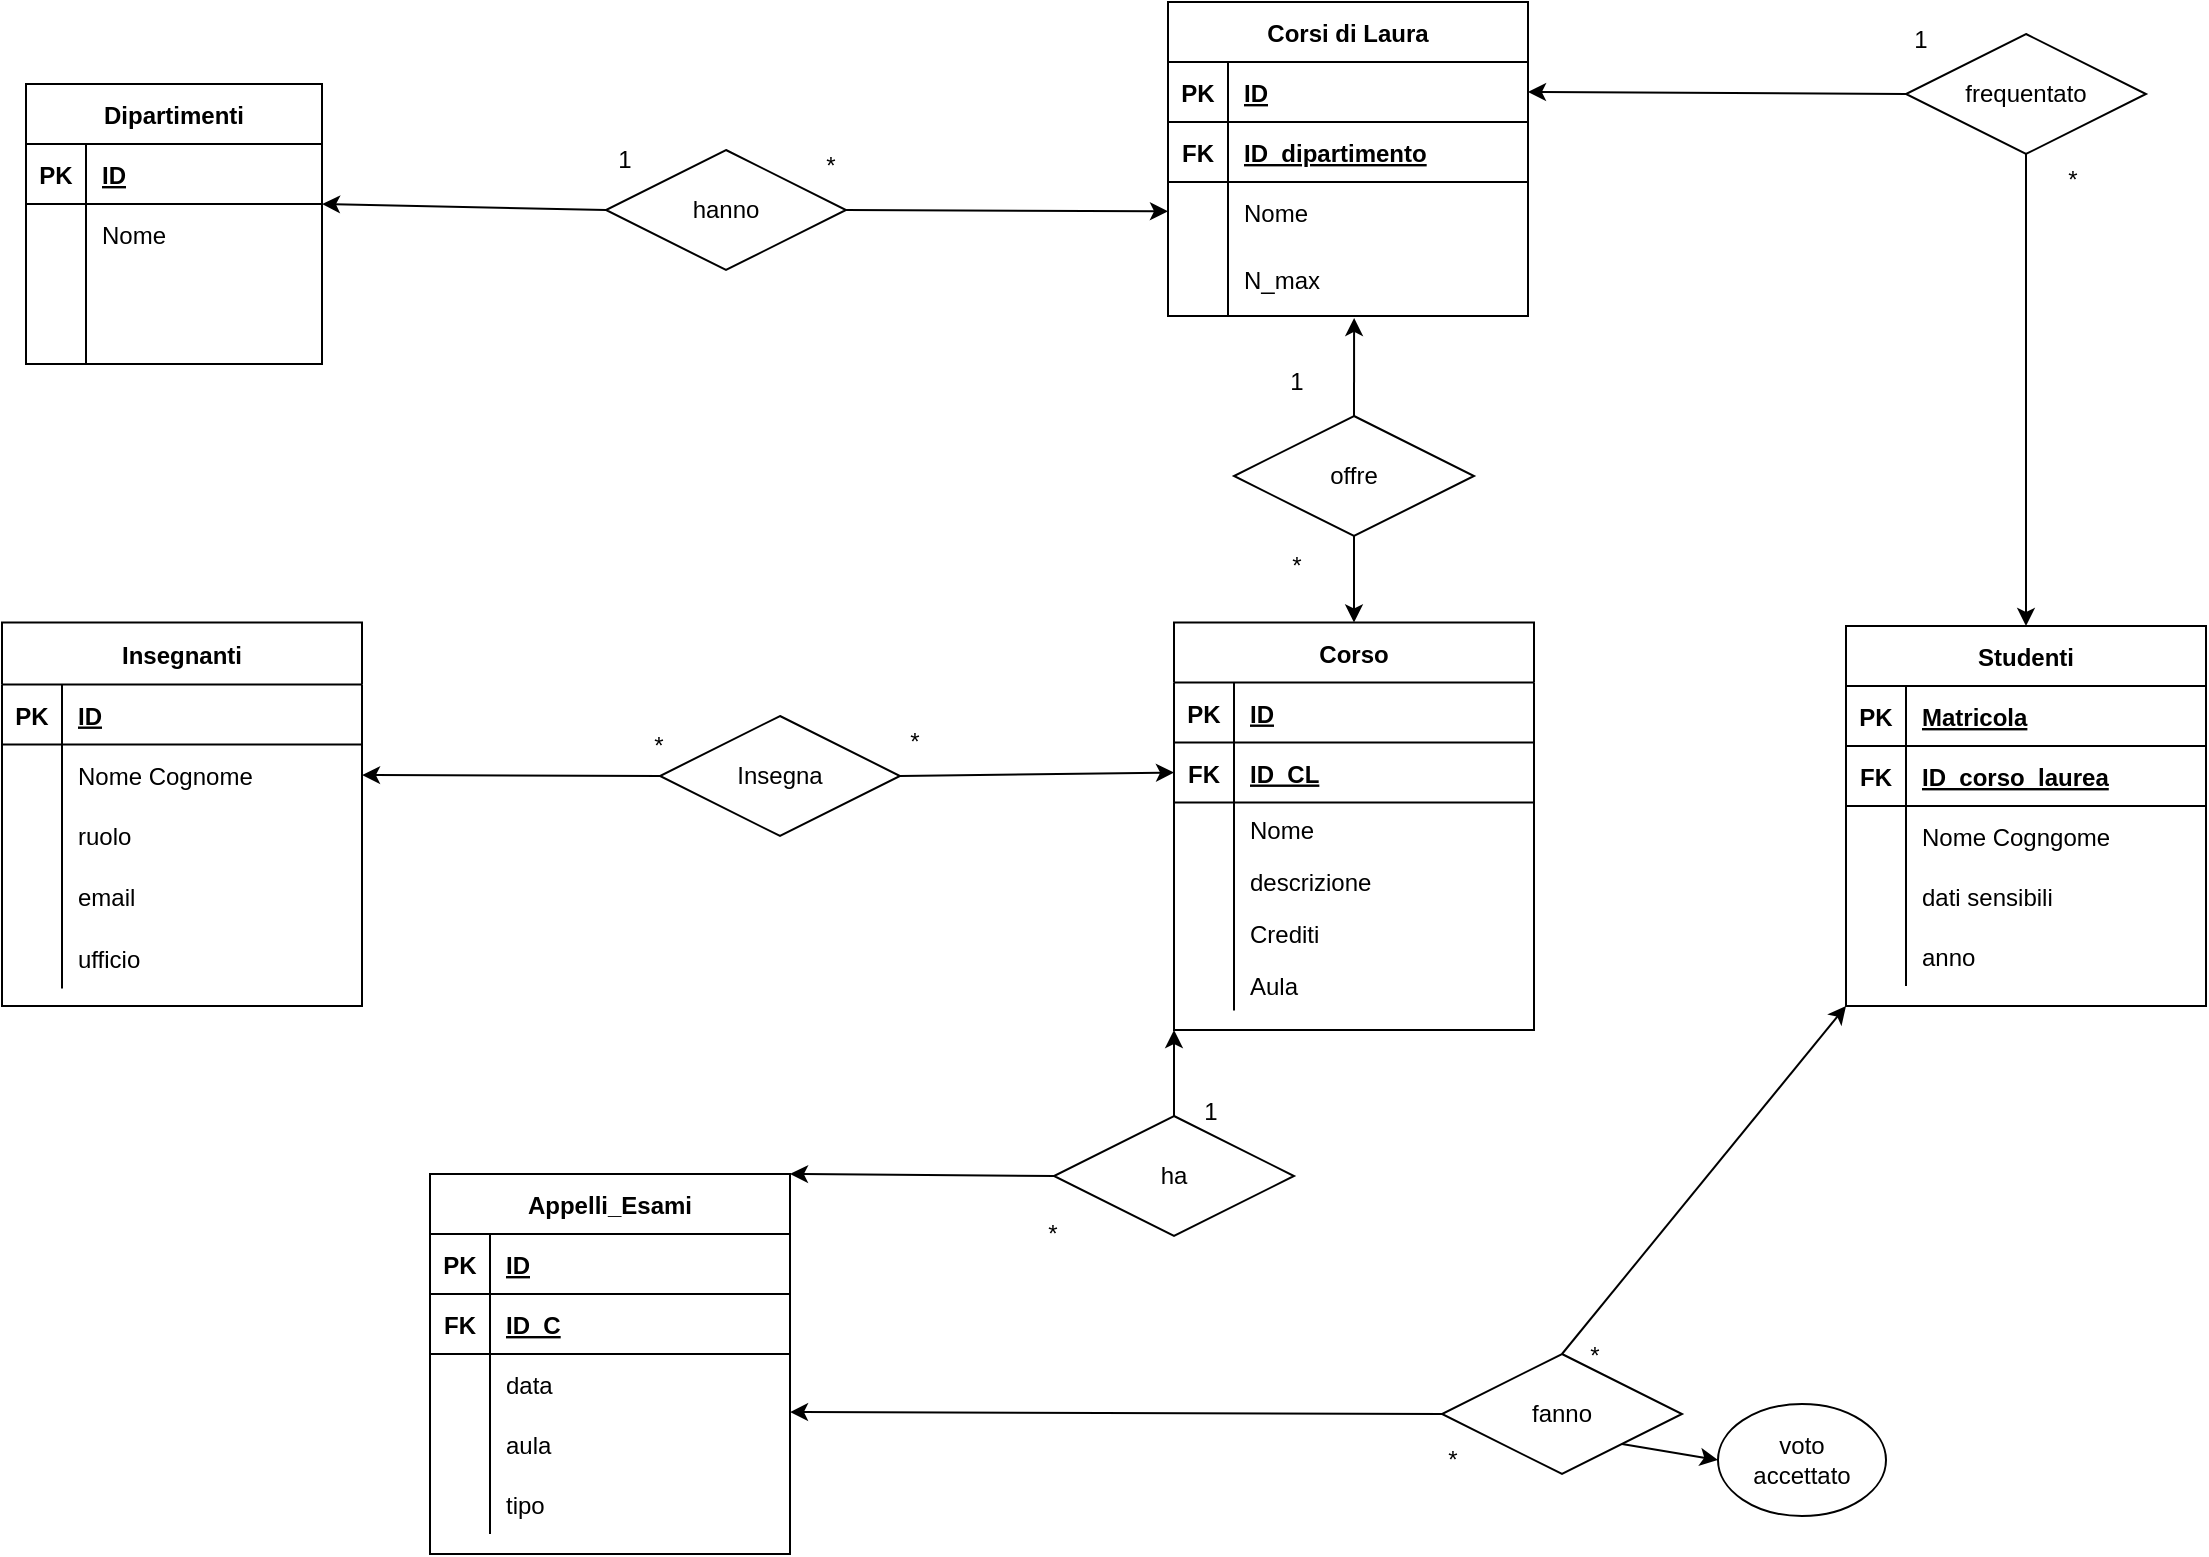 <mxfile version="20.0.4" type="device" pages="2"><diagram id="tOxRPIWBWhLxE2fWb8JP" name="Page-1"><mxGraphModel dx="1422" dy="702" grid="0" gridSize="10" guides="1" tooltips="1" connect="1" arrows="1" fold="1" page="1" pageScale="1" pageWidth="1169" pageHeight="827" math="0" shadow="0"><root><mxCell id="0"/><mxCell id="1" parent="0"/><mxCell id="in_jG5BdobyP0FQOFV7d-1" value="Dipartimenti" style="shape=table;startSize=30;container=1;collapsible=1;childLayout=tableLayout;fixedRows=1;rowLines=0;fontStyle=1;align=center;resizeLast=1;" vertex="1" parent="1"><mxGeometry x="64" y="85" width="148" height="140" as="geometry"/></mxCell><mxCell id="in_jG5BdobyP0FQOFV7d-2" value="" style="shape=tableRow;horizontal=0;startSize=0;swimlaneHead=0;swimlaneBody=0;fillColor=none;collapsible=0;dropTarget=0;points=[[0,0.5],[1,0.5]];portConstraint=eastwest;top=0;left=0;right=0;bottom=1;" vertex="1" parent="in_jG5BdobyP0FQOFV7d-1"><mxGeometry y="30" width="148" height="30" as="geometry"/></mxCell><mxCell id="in_jG5BdobyP0FQOFV7d-3" value="PK" style="shape=partialRectangle;connectable=0;fillColor=none;top=0;left=0;bottom=0;right=0;fontStyle=1;overflow=hidden;" vertex="1" parent="in_jG5BdobyP0FQOFV7d-2"><mxGeometry width="30" height="30" as="geometry"><mxRectangle width="30" height="30" as="alternateBounds"/></mxGeometry></mxCell><mxCell id="in_jG5BdobyP0FQOFV7d-4" value="ID" style="shape=partialRectangle;connectable=0;fillColor=none;top=0;left=0;bottom=0;right=0;align=left;spacingLeft=6;fontStyle=5;overflow=hidden;" vertex="1" parent="in_jG5BdobyP0FQOFV7d-2"><mxGeometry x="30" width="118" height="30" as="geometry"><mxRectangle width="118" height="30" as="alternateBounds"/></mxGeometry></mxCell><mxCell id="in_jG5BdobyP0FQOFV7d-5" value="" style="shape=tableRow;horizontal=0;startSize=0;swimlaneHead=0;swimlaneBody=0;fillColor=none;collapsible=0;dropTarget=0;points=[[0,0.5],[1,0.5]];portConstraint=eastwest;top=0;left=0;right=0;bottom=0;" vertex="1" parent="in_jG5BdobyP0FQOFV7d-1"><mxGeometry y="60" width="148" height="30" as="geometry"/></mxCell><mxCell id="in_jG5BdobyP0FQOFV7d-6" value="" style="shape=partialRectangle;connectable=0;fillColor=none;top=0;left=0;bottom=0;right=0;editable=1;overflow=hidden;" vertex="1" parent="in_jG5BdobyP0FQOFV7d-5"><mxGeometry width="30" height="30" as="geometry"><mxRectangle width="30" height="30" as="alternateBounds"/></mxGeometry></mxCell><mxCell id="in_jG5BdobyP0FQOFV7d-7" value="Nome" style="shape=partialRectangle;connectable=0;fillColor=none;top=0;left=0;bottom=0;right=0;align=left;spacingLeft=6;overflow=hidden;" vertex="1" parent="in_jG5BdobyP0FQOFV7d-5"><mxGeometry x="30" width="118" height="30" as="geometry"><mxRectangle width="118" height="30" as="alternateBounds"/></mxGeometry></mxCell><mxCell id="in_jG5BdobyP0FQOFV7d-8" value="" style="shape=tableRow;horizontal=0;startSize=0;swimlaneHead=0;swimlaneBody=0;fillColor=none;collapsible=0;dropTarget=0;points=[[0,0.5],[1,0.5]];portConstraint=eastwest;top=0;left=0;right=0;bottom=0;" vertex="1" parent="in_jG5BdobyP0FQOFV7d-1"><mxGeometry y="90" width="148" height="30" as="geometry"/></mxCell><mxCell id="in_jG5BdobyP0FQOFV7d-9" value="" style="shape=partialRectangle;connectable=0;fillColor=none;top=0;left=0;bottom=0;right=0;editable=1;overflow=hidden;" vertex="1" parent="in_jG5BdobyP0FQOFV7d-8"><mxGeometry width="30" height="30" as="geometry"><mxRectangle width="30" height="30" as="alternateBounds"/></mxGeometry></mxCell><mxCell id="in_jG5BdobyP0FQOFV7d-10" value="" style="shape=partialRectangle;connectable=0;fillColor=none;top=0;left=0;bottom=0;right=0;align=left;spacingLeft=6;overflow=hidden;" vertex="1" parent="in_jG5BdobyP0FQOFV7d-8"><mxGeometry x="30" width="118" height="30" as="geometry"><mxRectangle width="118" height="30" as="alternateBounds"/></mxGeometry></mxCell><mxCell id="in_jG5BdobyP0FQOFV7d-11" value="" style="shape=tableRow;horizontal=0;startSize=0;swimlaneHead=0;swimlaneBody=0;fillColor=none;collapsible=0;dropTarget=0;points=[[0,0.5],[1,0.5]];portConstraint=eastwest;top=0;left=0;right=0;bottom=0;" vertex="1" parent="in_jG5BdobyP0FQOFV7d-1"><mxGeometry y="120" width="148" height="20" as="geometry"/></mxCell><mxCell id="in_jG5BdobyP0FQOFV7d-12" value="" style="shape=partialRectangle;connectable=0;fillColor=none;top=0;left=0;bottom=0;right=0;editable=1;overflow=hidden;" vertex="1" parent="in_jG5BdobyP0FQOFV7d-11"><mxGeometry width="30" height="20" as="geometry"><mxRectangle width="30" height="20" as="alternateBounds"/></mxGeometry></mxCell><mxCell id="in_jG5BdobyP0FQOFV7d-13" value="" style="shape=partialRectangle;connectable=0;fillColor=none;top=0;left=0;bottom=0;right=0;align=left;spacingLeft=6;overflow=hidden;" vertex="1" parent="in_jG5BdobyP0FQOFV7d-11"><mxGeometry x="30" width="118" height="20" as="geometry"><mxRectangle width="118" height="20" as="alternateBounds"/></mxGeometry></mxCell><mxCell id="in_jG5BdobyP0FQOFV7d-27" value="Corsi di Laura" style="shape=table;startSize=30;container=1;collapsible=1;childLayout=tableLayout;fixedRows=1;rowLines=0;fontStyle=1;align=center;resizeLast=1;" vertex="1" parent="1"><mxGeometry x="635" y="44" width="180" height="157" as="geometry"/></mxCell><mxCell id="in_jG5BdobyP0FQOFV7d-28" value="" style="shape=tableRow;horizontal=0;startSize=0;swimlaneHead=0;swimlaneBody=0;fillColor=none;collapsible=0;dropTarget=0;points=[[0,0.5],[1,0.5]];portConstraint=eastwest;top=0;left=0;right=0;bottom=1;" vertex="1" parent="in_jG5BdobyP0FQOFV7d-27"><mxGeometry y="30" width="180" height="30" as="geometry"/></mxCell><mxCell id="in_jG5BdobyP0FQOFV7d-29" value="PK" style="shape=partialRectangle;connectable=0;fillColor=none;top=0;left=0;bottom=0;right=0;fontStyle=1;overflow=hidden;" vertex="1" parent="in_jG5BdobyP0FQOFV7d-28"><mxGeometry width="30" height="30" as="geometry"><mxRectangle width="30" height="30" as="alternateBounds"/></mxGeometry></mxCell><mxCell id="in_jG5BdobyP0FQOFV7d-30" value="ID" style="shape=partialRectangle;connectable=0;fillColor=none;top=0;left=0;bottom=0;right=0;align=left;spacingLeft=6;fontStyle=5;overflow=hidden;" vertex="1" parent="in_jG5BdobyP0FQOFV7d-28"><mxGeometry x="30" width="150" height="30" as="geometry"><mxRectangle width="150" height="30" as="alternateBounds"/></mxGeometry></mxCell><mxCell id="in_jG5BdobyP0FQOFV7d-116" value="" style="shape=tableRow;horizontal=0;startSize=0;swimlaneHead=0;swimlaneBody=0;fillColor=none;collapsible=0;dropTarget=0;points=[[0,0.5],[1,0.5]];portConstraint=eastwest;top=0;left=0;right=0;bottom=1;" vertex="1" parent="in_jG5BdobyP0FQOFV7d-27"><mxGeometry y="60" width="180" height="30" as="geometry"/></mxCell><mxCell id="in_jG5BdobyP0FQOFV7d-117" value="FK" style="shape=partialRectangle;connectable=0;fillColor=none;top=0;left=0;bottom=0;right=0;fontStyle=1;overflow=hidden;" vertex="1" parent="in_jG5BdobyP0FQOFV7d-116"><mxGeometry width="30" height="30" as="geometry"><mxRectangle width="30" height="30" as="alternateBounds"/></mxGeometry></mxCell><mxCell id="in_jG5BdobyP0FQOFV7d-118" value="ID_dipartimento" style="shape=partialRectangle;connectable=0;fillColor=none;top=0;left=0;bottom=0;right=0;align=left;spacingLeft=6;fontStyle=5;overflow=hidden;" vertex="1" parent="in_jG5BdobyP0FQOFV7d-116"><mxGeometry x="30" width="150" height="30" as="geometry"><mxRectangle width="150" height="30" as="alternateBounds"/></mxGeometry></mxCell><mxCell id="in_jG5BdobyP0FQOFV7d-31" value="" style="shape=tableRow;horizontal=0;startSize=0;swimlaneHead=0;swimlaneBody=0;fillColor=none;collapsible=0;dropTarget=0;points=[[0,0.5],[1,0.5]];portConstraint=eastwest;top=0;left=0;right=0;bottom=0;" vertex="1" parent="in_jG5BdobyP0FQOFV7d-27"><mxGeometry y="90" width="180" height="30" as="geometry"/></mxCell><mxCell id="in_jG5BdobyP0FQOFV7d-32" value="" style="shape=partialRectangle;connectable=0;fillColor=none;top=0;left=0;bottom=0;right=0;editable=1;overflow=hidden;" vertex="1" parent="in_jG5BdobyP0FQOFV7d-31"><mxGeometry width="30" height="30" as="geometry"><mxRectangle width="30" height="30" as="alternateBounds"/></mxGeometry></mxCell><mxCell id="in_jG5BdobyP0FQOFV7d-33" value="Nome" style="shape=partialRectangle;connectable=0;fillColor=none;top=0;left=0;bottom=0;right=0;align=left;spacingLeft=6;overflow=hidden;" vertex="1" parent="in_jG5BdobyP0FQOFV7d-31"><mxGeometry x="30" width="150" height="30" as="geometry"><mxRectangle width="150" height="30" as="alternateBounds"/></mxGeometry></mxCell><mxCell id="in_jG5BdobyP0FQOFV7d-137" value="" style="shape=tableRow;horizontal=0;startSize=0;swimlaneHead=0;swimlaneBody=0;fillColor=none;collapsible=0;dropTarget=0;points=[[0,0.5],[1,0.5]];portConstraint=eastwest;top=0;left=0;right=0;bottom=0;" vertex="1" parent="in_jG5BdobyP0FQOFV7d-27"><mxGeometry y="120" width="180" height="37" as="geometry"/></mxCell><mxCell id="in_jG5BdobyP0FQOFV7d-138" value="" style="shape=partialRectangle;connectable=0;fillColor=none;top=0;left=0;bottom=0;right=0;editable=1;overflow=hidden;" vertex="1" parent="in_jG5BdobyP0FQOFV7d-137"><mxGeometry width="30" height="37" as="geometry"><mxRectangle width="30" height="37" as="alternateBounds"/></mxGeometry></mxCell><mxCell id="in_jG5BdobyP0FQOFV7d-139" value="N_max" style="shape=partialRectangle;connectable=0;fillColor=none;top=0;left=0;bottom=0;right=0;align=left;spacingLeft=6;overflow=hidden;" vertex="1" parent="in_jG5BdobyP0FQOFV7d-137"><mxGeometry x="30" width="150" height="37" as="geometry"><mxRectangle width="150" height="37" as="alternateBounds"/></mxGeometry></mxCell><mxCell id="JBe4extC4K1UNUZKFIRv-8" style="edgeStyle=none;rounded=0;orthogonalLoop=1;jettySize=auto;html=1;exitX=0;exitY=0.5;exitDx=0;exitDy=0;entryX=1;entryY=0;entryDx=0;entryDy=0;entryPerimeter=0;" edge="1" parent="1" source="in_jG5BdobyP0FQOFV7d-40" target="in_jG5BdobyP0FQOFV7d-5"><mxGeometry relative="1" as="geometry"/></mxCell><mxCell id="JBe4extC4K1UNUZKFIRv-10" style="edgeStyle=none;rounded=0;orthogonalLoop=1;jettySize=auto;html=1;exitX=1;exitY=0.5;exitDx=0;exitDy=0;" edge="1" parent="1" source="in_jG5BdobyP0FQOFV7d-40" target="in_jG5BdobyP0FQOFV7d-31"><mxGeometry relative="1" as="geometry"/></mxCell><mxCell id="in_jG5BdobyP0FQOFV7d-40" value="hanno" style="shape=rhombus;perimeter=rhombusPerimeter;whiteSpace=wrap;html=1;align=center;" vertex="1" parent="1"><mxGeometry x="354" y="118" width="120" height="60" as="geometry"/></mxCell><mxCell id="in_jG5BdobyP0FQOFV7d-43" value="Corso" style="shape=table;startSize=30;container=1;collapsible=1;childLayout=tableLayout;fixedRows=1;rowLines=0;fontStyle=1;align=center;resizeLast=1;" vertex="1" parent="1"><mxGeometry x="638" y="354.25" width="180" height="203.75" as="geometry"/></mxCell><mxCell id="in_jG5BdobyP0FQOFV7d-44" value="" style="shape=tableRow;horizontal=0;startSize=0;swimlaneHead=0;swimlaneBody=0;fillColor=none;collapsible=0;dropTarget=0;points=[[0,0.5],[1,0.5]];portConstraint=eastwest;top=0;left=0;right=0;bottom=1;" vertex="1" parent="in_jG5BdobyP0FQOFV7d-43"><mxGeometry y="30" width="180" height="30" as="geometry"/></mxCell><mxCell id="in_jG5BdobyP0FQOFV7d-45" value="PK" style="shape=partialRectangle;connectable=0;fillColor=none;top=0;left=0;bottom=0;right=0;fontStyle=1;overflow=hidden;" vertex="1" parent="in_jG5BdobyP0FQOFV7d-44"><mxGeometry width="30" height="30" as="geometry"><mxRectangle width="30" height="30" as="alternateBounds"/></mxGeometry></mxCell><mxCell id="in_jG5BdobyP0FQOFV7d-46" value="ID" style="shape=partialRectangle;connectable=0;fillColor=none;top=0;left=0;bottom=0;right=0;align=left;spacingLeft=6;fontStyle=5;overflow=hidden;" vertex="1" parent="in_jG5BdobyP0FQOFV7d-44"><mxGeometry x="30" width="150" height="30" as="geometry"><mxRectangle width="150" height="30" as="alternateBounds"/></mxGeometry></mxCell><mxCell id="mebjy3lgHCnSjdsdPeLM-1" value="" style="shape=tableRow;horizontal=0;startSize=0;swimlaneHead=0;swimlaneBody=0;fillColor=none;collapsible=0;dropTarget=0;points=[[0,0.5],[1,0.5]];portConstraint=eastwest;top=0;left=0;right=0;bottom=1;" vertex="1" parent="in_jG5BdobyP0FQOFV7d-43"><mxGeometry y="60" width="180" height="30" as="geometry"/></mxCell><mxCell id="mebjy3lgHCnSjdsdPeLM-2" value="FK" style="shape=partialRectangle;connectable=0;fillColor=none;top=0;left=0;bottom=0;right=0;fontStyle=1;overflow=hidden;" vertex="1" parent="mebjy3lgHCnSjdsdPeLM-1"><mxGeometry width="30" height="30" as="geometry"><mxRectangle width="30" height="30" as="alternateBounds"/></mxGeometry></mxCell><mxCell id="mebjy3lgHCnSjdsdPeLM-3" value="ID_CL" style="shape=partialRectangle;connectable=0;fillColor=none;top=0;left=0;bottom=0;right=0;align=left;spacingLeft=6;fontStyle=5;overflow=hidden;" vertex="1" parent="mebjy3lgHCnSjdsdPeLM-1"><mxGeometry x="30" width="150" height="30" as="geometry"><mxRectangle width="150" height="30" as="alternateBounds"/></mxGeometry></mxCell><mxCell id="in_jG5BdobyP0FQOFV7d-47" value="" style="shape=tableRow;horizontal=0;startSize=0;swimlaneHead=0;swimlaneBody=0;fillColor=none;collapsible=0;dropTarget=0;points=[[0,0.5],[1,0.5]];portConstraint=eastwest;top=0;left=0;right=0;bottom=0;" vertex="1" parent="in_jG5BdobyP0FQOFV7d-43"><mxGeometry y="90" width="180" height="26" as="geometry"/></mxCell><mxCell id="in_jG5BdobyP0FQOFV7d-48" value="" style="shape=partialRectangle;connectable=0;fillColor=none;top=0;left=0;bottom=0;right=0;editable=1;overflow=hidden;" vertex="1" parent="in_jG5BdobyP0FQOFV7d-47"><mxGeometry width="30" height="26" as="geometry"><mxRectangle width="30" height="26" as="alternateBounds"/></mxGeometry></mxCell><mxCell id="in_jG5BdobyP0FQOFV7d-49" value="Nome" style="shape=partialRectangle;connectable=0;fillColor=none;top=0;left=0;bottom=0;right=0;align=left;spacingLeft=6;overflow=hidden;" vertex="1" parent="in_jG5BdobyP0FQOFV7d-47"><mxGeometry x="30" width="150" height="26" as="geometry"><mxRectangle width="150" height="26" as="alternateBounds"/></mxGeometry></mxCell><mxCell id="in_jG5BdobyP0FQOFV7d-128" value="" style="shape=tableRow;horizontal=0;startSize=0;swimlaneHead=0;swimlaneBody=0;fillColor=none;collapsible=0;dropTarget=0;points=[[0,0.5],[1,0.5]];portConstraint=eastwest;top=0;left=0;right=0;bottom=0;" vertex="1" parent="in_jG5BdobyP0FQOFV7d-43"><mxGeometry y="116" width="180" height="26" as="geometry"/></mxCell><mxCell id="in_jG5BdobyP0FQOFV7d-129" value="" style="shape=partialRectangle;connectable=0;fillColor=none;top=0;left=0;bottom=0;right=0;editable=1;overflow=hidden;" vertex="1" parent="in_jG5BdobyP0FQOFV7d-128"><mxGeometry width="30" height="26" as="geometry"><mxRectangle width="30" height="26" as="alternateBounds"/></mxGeometry></mxCell><mxCell id="in_jG5BdobyP0FQOFV7d-130" value="descrizione" style="shape=partialRectangle;connectable=0;fillColor=none;top=0;left=0;bottom=0;right=0;align=left;spacingLeft=6;overflow=hidden;" vertex="1" parent="in_jG5BdobyP0FQOFV7d-128"><mxGeometry x="30" width="150" height="26" as="geometry"><mxRectangle width="150" height="26" as="alternateBounds"/></mxGeometry></mxCell><mxCell id="in_jG5BdobyP0FQOFV7d-131" value="" style="shape=tableRow;horizontal=0;startSize=0;swimlaneHead=0;swimlaneBody=0;fillColor=none;collapsible=0;dropTarget=0;points=[[0,0.5],[1,0.5]];portConstraint=eastwest;top=0;left=0;right=0;bottom=0;" vertex="1" parent="in_jG5BdobyP0FQOFV7d-43"><mxGeometry y="142" width="180" height="26" as="geometry"/></mxCell><mxCell id="in_jG5BdobyP0FQOFV7d-132" value="" style="shape=partialRectangle;connectable=0;fillColor=none;top=0;left=0;bottom=0;right=0;editable=1;overflow=hidden;" vertex="1" parent="in_jG5BdobyP0FQOFV7d-131"><mxGeometry width="30" height="26" as="geometry"><mxRectangle width="30" height="26" as="alternateBounds"/></mxGeometry></mxCell><mxCell id="in_jG5BdobyP0FQOFV7d-133" value="Crediti" style="shape=partialRectangle;connectable=0;fillColor=none;top=0;left=0;bottom=0;right=0;align=left;spacingLeft=6;overflow=hidden;" vertex="1" parent="in_jG5BdobyP0FQOFV7d-131"><mxGeometry x="30" width="150" height="26" as="geometry"><mxRectangle width="150" height="26" as="alternateBounds"/></mxGeometry></mxCell><mxCell id="in_jG5BdobyP0FQOFV7d-134" value="" style="shape=tableRow;horizontal=0;startSize=0;swimlaneHead=0;swimlaneBody=0;fillColor=none;collapsible=0;dropTarget=0;points=[[0,0.5],[1,0.5]];portConstraint=eastwest;top=0;left=0;right=0;bottom=0;" vertex="1" parent="in_jG5BdobyP0FQOFV7d-43"><mxGeometry y="168" width="180" height="26" as="geometry"/></mxCell><mxCell id="in_jG5BdobyP0FQOFV7d-135" value="" style="shape=partialRectangle;connectable=0;fillColor=none;top=0;left=0;bottom=0;right=0;editable=1;overflow=hidden;" vertex="1" parent="in_jG5BdobyP0FQOFV7d-134"><mxGeometry width="30" height="26" as="geometry"><mxRectangle width="30" height="26" as="alternateBounds"/></mxGeometry></mxCell><mxCell id="in_jG5BdobyP0FQOFV7d-136" value="Aula" style="shape=partialRectangle;connectable=0;fillColor=none;top=0;left=0;bottom=0;right=0;align=left;spacingLeft=6;overflow=hidden;" vertex="1" parent="in_jG5BdobyP0FQOFV7d-134"><mxGeometry x="30" width="150" height="26" as="geometry"><mxRectangle width="150" height="26" as="alternateBounds"/></mxGeometry></mxCell><mxCell id="in_jG5BdobyP0FQOFV7d-56" value="Insegnanti" style="shape=table;startSize=31;container=1;collapsible=1;childLayout=tableLayout;fixedRows=1;rowLines=0;fontStyle=1;align=center;resizeLast=1;" vertex="1" parent="1"><mxGeometry x="52" y="354.25" width="180" height="191.75" as="geometry"/></mxCell><mxCell id="in_jG5BdobyP0FQOFV7d-57" value="" style="shape=tableRow;horizontal=0;startSize=0;swimlaneHead=0;swimlaneBody=0;fillColor=none;collapsible=0;dropTarget=0;points=[[0,0.5],[1,0.5]];portConstraint=eastwest;top=0;left=0;right=0;bottom=1;" vertex="1" parent="in_jG5BdobyP0FQOFV7d-56"><mxGeometry y="31" width="180" height="30" as="geometry"/></mxCell><mxCell id="in_jG5BdobyP0FQOFV7d-58" value="PK" style="shape=partialRectangle;connectable=0;fillColor=none;top=0;left=0;bottom=0;right=0;fontStyle=1;overflow=hidden;" vertex="1" parent="in_jG5BdobyP0FQOFV7d-57"><mxGeometry width="30" height="30" as="geometry"><mxRectangle width="30" height="30" as="alternateBounds"/></mxGeometry></mxCell><mxCell id="in_jG5BdobyP0FQOFV7d-59" value="ID" style="shape=partialRectangle;connectable=0;fillColor=none;top=0;left=0;bottom=0;right=0;align=left;spacingLeft=6;fontStyle=5;overflow=hidden;" vertex="1" parent="in_jG5BdobyP0FQOFV7d-57"><mxGeometry x="30" width="150" height="30" as="geometry"><mxRectangle width="150" height="30" as="alternateBounds"/></mxGeometry></mxCell><mxCell id="in_jG5BdobyP0FQOFV7d-60" value="" style="shape=tableRow;horizontal=0;startSize=0;swimlaneHead=0;swimlaneBody=0;fillColor=none;collapsible=0;dropTarget=0;points=[[0,0.5],[1,0.5]];portConstraint=eastwest;top=0;left=0;right=0;bottom=0;" vertex="1" parent="in_jG5BdobyP0FQOFV7d-56"><mxGeometry y="61" width="180" height="30" as="geometry"/></mxCell><mxCell id="in_jG5BdobyP0FQOFV7d-61" value="" style="shape=partialRectangle;connectable=0;fillColor=none;top=0;left=0;bottom=0;right=0;editable=1;overflow=hidden;" vertex="1" parent="in_jG5BdobyP0FQOFV7d-60"><mxGeometry width="30" height="30" as="geometry"><mxRectangle width="30" height="30" as="alternateBounds"/></mxGeometry></mxCell><mxCell id="in_jG5BdobyP0FQOFV7d-62" value="Nome Cognome" style="shape=partialRectangle;connectable=0;fillColor=none;top=0;left=0;bottom=0;right=0;align=left;spacingLeft=6;overflow=hidden;" vertex="1" parent="in_jG5BdobyP0FQOFV7d-60"><mxGeometry x="30" width="150" height="30" as="geometry"><mxRectangle width="150" height="30" as="alternateBounds"/></mxGeometry></mxCell><mxCell id="in_jG5BdobyP0FQOFV7d-63" value="" style="shape=tableRow;horizontal=0;startSize=0;swimlaneHead=0;swimlaneBody=0;fillColor=none;collapsible=0;dropTarget=0;points=[[0,0.5],[1,0.5]];portConstraint=eastwest;top=0;left=0;right=0;bottom=0;" vertex="1" parent="in_jG5BdobyP0FQOFV7d-56"><mxGeometry y="91" width="180" height="30" as="geometry"/></mxCell><mxCell id="in_jG5BdobyP0FQOFV7d-64" value="" style="shape=partialRectangle;connectable=0;fillColor=none;top=0;left=0;bottom=0;right=0;editable=1;overflow=hidden;" vertex="1" parent="in_jG5BdobyP0FQOFV7d-63"><mxGeometry width="30" height="30" as="geometry"><mxRectangle width="30" height="30" as="alternateBounds"/></mxGeometry></mxCell><mxCell id="in_jG5BdobyP0FQOFV7d-65" value="ruolo" style="shape=partialRectangle;connectable=0;fillColor=none;top=0;left=0;bottom=0;right=0;align=left;spacingLeft=6;overflow=hidden;" vertex="1" parent="in_jG5BdobyP0FQOFV7d-63"><mxGeometry x="30" width="150" height="30" as="geometry"><mxRectangle width="150" height="30" as="alternateBounds"/></mxGeometry></mxCell><mxCell id="in_jG5BdobyP0FQOFV7d-66" value="" style="shape=tableRow;horizontal=0;startSize=0;swimlaneHead=0;swimlaneBody=0;fillColor=none;collapsible=0;dropTarget=0;points=[[0,0.5],[1,0.5]];portConstraint=eastwest;top=0;left=0;right=0;bottom=0;" vertex="1" parent="in_jG5BdobyP0FQOFV7d-56"><mxGeometry y="121" width="180" height="31" as="geometry"/></mxCell><mxCell id="in_jG5BdobyP0FQOFV7d-67" value="" style="shape=partialRectangle;connectable=0;fillColor=none;top=0;left=0;bottom=0;right=0;editable=1;overflow=hidden;" vertex="1" parent="in_jG5BdobyP0FQOFV7d-66"><mxGeometry width="30" height="31" as="geometry"><mxRectangle width="30" height="31" as="alternateBounds"/></mxGeometry></mxCell><mxCell id="in_jG5BdobyP0FQOFV7d-68" value="email" style="shape=partialRectangle;connectable=0;fillColor=none;top=0;left=0;bottom=0;right=0;align=left;spacingLeft=6;overflow=hidden;" vertex="1" parent="in_jG5BdobyP0FQOFV7d-66"><mxGeometry x="30" width="150" height="31" as="geometry"><mxRectangle width="150" height="31" as="alternateBounds"/></mxGeometry></mxCell><mxCell id="in_jG5BdobyP0FQOFV7d-147" value="" style="shape=tableRow;horizontal=0;startSize=0;swimlaneHead=0;swimlaneBody=0;fillColor=none;collapsible=0;dropTarget=0;points=[[0,0.5],[1,0.5]];portConstraint=eastwest;top=0;left=0;right=0;bottom=0;" vertex="1" parent="in_jG5BdobyP0FQOFV7d-56"><mxGeometry y="152" width="180" height="31" as="geometry"/></mxCell><mxCell id="in_jG5BdobyP0FQOFV7d-148" value="" style="shape=partialRectangle;connectable=0;fillColor=none;top=0;left=0;bottom=0;right=0;editable=1;overflow=hidden;" vertex="1" parent="in_jG5BdobyP0FQOFV7d-147"><mxGeometry width="30" height="31" as="geometry"><mxRectangle width="30" height="31" as="alternateBounds"/></mxGeometry></mxCell><mxCell id="in_jG5BdobyP0FQOFV7d-149" value="ufficio" style="shape=partialRectangle;connectable=0;fillColor=none;top=0;left=0;bottom=0;right=0;align=left;spacingLeft=6;overflow=hidden;" vertex="1" parent="in_jG5BdobyP0FQOFV7d-147"><mxGeometry x="30" width="150" height="31" as="geometry"><mxRectangle width="150" height="31" as="alternateBounds"/></mxGeometry></mxCell><mxCell id="in_jG5BdobyP0FQOFV7d-69" value="Studenti" style="shape=table;startSize=30;container=1;collapsible=1;childLayout=tableLayout;fixedRows=1;rowLines=0;fontStyle=1;align=center;resizeLast=1;" vertex="1" parent="1"><mxGeometry x="974" y="356" width="180" height="190" as="geometry"/></mxCell><mxCell id="in_jG5BdobyP0FQOFV7d-70" value="" style="shape=tableRow;horizontal=0;startSize=0;swimlaneHead=0;swimlaneBody=0;fillColor=none;collapsible=0;dropTarget=0;points=[[0,0.5],[1,0.5]];portConstraint=eastwest;top=0;left=0;right=0;bottom=1;" vertex="1" parent="in_jG5BdobyP0FQOFV7d-69"><mxGeometry y="30" width="180" height="30" as="geometry"/></mxCell><mxCell id="in_jG5BdobyP0FQOFV7d-71" value="PK" style="shape=partialRectangle;connectable=0;fillColor=none;top=0;left=0;bottom=0;right=0;fontStyle=1;overflow=hidden;" vertex="1" parent="in_jG5BdobyP0FQOFV7d-70"><mxGeometry width="30" height="30" as="geometry"><mxRectangle width="30" height="30" as="alternateBounds"/></mxGeometry></mxCell><mxCell id="in_jG5BdobyP0FQOFV7d-72" value="Matricola" style="shape=partialRectangle;connectable=0;fillColor=none;top=0;left=0;bottom=0;right=0;align=left;spacingLeft=6;fontStyle=5;overflow=hidden;" vertex="1" parent="in_jG5BdobyP0FQOFV7d-70"><mxGeometry x="30" width="150" height="30" as="geometry"><mxRectangle width="150" height="30" as="alternateBounds"/></mxGeometry></mxCell><mxCell id="in_jG5BdobyP0FQOFV7d-185" value="" style="shape=tableRow;horizontal=0;startSize=0;swimlaneHead=0;swimlaneBody=0;fillColor=none;collapsible=0;dropTarget=0;points=[[0,0.5],[1,0.5]];portConstraint=eastwest;top=0;left=0;right=0;bottom=1;" vertex="1" parent="in_jG5BdobyP0FQOFV7d-69"><mxGeometry y="60" width="180" height="30" as="geometry"/></mxCell><mxCell id="in_jG5BdobyP0FQOFV7d-186" value="FK" style="shape=partialRectangle;connectable=0;fillColor=none;top=0;left=0;bottom=0;right=0;fontStyle=1;overflow=hidden;" vertex="1" parent="in_jG5BdobyP0FQOFV7d-185"><mxGeometry width="30" height="30" as="geometry"><mxRectangle width="30" height="30" as="alternateBounds"/></mxGeometry></mxCell><mxCell id="in_jG5BdobyP0FQOFV7d-187" value="ID_corso_laurea" style="shape=partialRectangle;connectable=0;fillColor=none;top=0;left=0;bottom=0;right=0;align=left;spacingLeft=6;fontStyle=5;overflow=hidden;" vertex="1" parent="in_jG5BdobyP0FQOFV7d-185"><mxGeometry x="30" width="150" height="30" as="geometry"><mxRectangle width="150" height="30" as="alternateBounds"/></mxGeometry></mxCell><mxCell id="in_jG5BdobyP0FQOFV7d-73" value="" style="shape=tableRow;horizontal=0;startSize=0;swimlaneHead=0;swimlaneBody=0;fillColor=none;collapsible=0;dropTarget=0;points=[[0,0.5],[1,0.5]];portConstraint=eastwest;top=0;left=0;right=0;bottom=0;" vertex="1" parent="in_jG5BdobyP0FQOFV7d-69"><mxGeometry y="90" width="180" height="30" as="geometry"/></mxCell><mxCell id="in_jG5BdobyP0FQOFV7d-74" value="" style="shape=partialRectangle;connectable=0;fillColor=none;top=0;left=0;bottom=0;right=0;editable=1;overflow=hidden;" vertex="1" parent="in_jG5BdobyP0FQOFV7d-73"><mxGeometry width="30" height="30" as="geometry"><mxRectangle width="30" height="30" as="alternateBounds"/></mxGeometry></mxCell><mxCell id="in_jG5BdobyP0FQOFV7d-75" value="Nome Cogngome" style="shape=partialRectangle;connectable=0;fillColor=none;top=0;left=0;bottom=0;right=0;align=left;spacingLeft=6;overflow=hidden;" vertex="1" parent="in_jG5BdobyP0FQOFV7d-73"><mxGeometry x="30" width="150" height="30" as="geometry"><mxRectangle width="150" height="30" as="alternateBounds"/></mxGeometry></mxCell><mxCell id="in_jG5BdobyP0FQOFV7d-76" value="" style="shape=tableRow;horizontal=0;startSize=0;swimlaneHead=0;swimlaneBody=0;fillColor=none;collapsible=0;dropTarget=0;points=[[0,0.5],[1,0.5]];portConstraint=eastwest;top=0;left=0;right=0;bottom=0;" vertex="1" parent="in_jG5BdobyP0FQOFV7d-69"><mxGeometry y="120" width="180" height="30" as="geometry"/></mxCell><mxCell id="in_jG5BdobyP0FQOFV7d-77" value="" style="shape=partialRectangle;connectable=0;fillColor=none;top=0;left=0;bottom=0;right=0;editable=1;overflow=hidden;" vertex="1" parent="in_jG5BdobyP0FQOFV7d-76"><mxGeometry width="30" height="30" as="geometry"><mxRectangle width="30" height="30" as="alternateBounds"/></mxGeometry></mxCell><mxCell id="in_jG5BdobyP0FQOFV7d-78" value="dati sensibili" style="shape=partialRectangle;connectable=0;fillColor=none;top=0;left=0;bottom=0;right=0;align=left;spacingLeft=6;overflow=hidden;" vertex="1" parent="in_jG5BdobyP0FQOFV7d-76"><mxGeometry x="30" width="150" height="30" as="geometry"><mxRectangle width="150" height="30" as="alternateBounds"/></mxGeometry></mxCell><mxCell id="in_jG5BdobyP0FQOFV7d-79" value="" style="shape=tableRow;horizontal=0;startSize=0;swimlaneHead=0;swimlaneBody=0;fillColor=none;collapsible=0;dropTarget=0;points=[[0,0.5],[1,0.5]];portConstraint=eastwest;top=0;left=0;right=0;bottom=0;" vertex="1" parent="in_jG5BdobyP0FQOFV7d-69"><mxGeometry y="150" width="180" height="30" as="geometry"/></mxCell><mxCell id="in_jG5BdobyP0FQOFV7d-80" value="" style="shape=partialRectangle;connectable=0;fillColor=none;top=0;left=0;bottom=0;right=0;editable=1;overflow=hidden;" vertex="1" parent="in_jG5BdobyP0FQOFV7d-79"><mxGeometry width="30" height="30" as="geometry"><mxRectangle width="30" height="30" as="alternateBounds"/></mxGeometry></mxCell><mxCell id="in_jG5BdobyP0FQOFV7d-81" value="anno" style="shape=partialRectangle;connectable=0;fillColor=none;top=0;left=0;bottom=0;right=0;align=left;spacingLeft=6;overflow=hidden;" vertex="1" parent="in_jG5BdobyP0FQOFV7d-79"><mxGeometry x="30" width="150" height="30" as="geometry"><mxRectangle width="150" height="30" as="alternateBounds"/></mxGeometry></mxCell><mxCell id="in_jG5BdobyP0FQOFV7d-82" value="Appelli_Esami" style="shape=table;startSize=30;container=1;collapsible=1;childLayout=tableLayout;fixedRows=1;rowLines=0;fontStyle=1;align=center;resizeLast=1;" vertex="1" parent="1"><mxGeometry x="266" y="630" width="180" height="190" as="geometry"/></mxCell><mxCell id="in_jG5BdobyP0FQOFV7d-83" value="" style="shape=tableRow;horizontal=0;startSize=0;swimlaneHead=0;swimlaneBody=0;fillColor=none;collapsible=0;dropTarget=0;points=[[0,0.5],[1,0.5]];portConstraint=eastwest;top=0;left=0;right=0;bottom=1;" vertex="1" parent="in_jG5BdobyP0FQOFV7d-82"><mxGeometry y="30" width="180" height="30" as="geometry"/></mxCell><mxCell id="in_jG5BdobyP0FQOFV7d-84" value="PK" style="shape=partialRectangle;connectable=0;fillColor=none;top=0;left=0;bottom=0;right=0;fontStyle=1;overflow=hidden;" vertex="1" parent="in_jG5BdobyP0FQOFV7d-83"><mxGeometry width="30" height="30" as="geometry"><mxRectangle width="30" height="30" as="alternateBounds"/></mxGeometry></mxCell><mxCell id="in_jG5BdobyP0FQOFV7d-85" value="ID" style="shape=partialRectangle;connectable=0;fillColor=none;top=0;left=0;bottom=0;right=0;align=left;spacingLeft=6;fontStyle=5;overflow=hidden;" vertex="1" parent="in_jG5BdobyP0FQOFV7d-83"><mxGeometry x="30" width="150" height="30" as="geometry"><mxRectangle width="150" height="30" as="alternateBounds"/></mxGeometry></mxCell><mxCell id="mebjy3lgHCnSjdsdPeLM-4" style="shape=tableRow;horizontal=0;startSize=0;swimlaneHead=0;swimlaneBody=0;fillColor=none;collapsible=0;dropTarget=0;points=[[0,0.5],[1,0.5]];portConstraint=eastwest;top=0;left=0;right=0;bottom=1;" vertex="1" parent="in_jG5BdobyP0FQOFV7d-82"><mxGeometry y="60" width="180" height="30" as="geometry"/></mxCell><mxCell id="mebjy3lgHCnSjdsdPeLM-5" value="FK" style="shape=partialRectangle;connectable=0;fillColor=none;top=0;left=0;bottom=0;right=0;fontStyle=1;overflow=hidden;" vertex="1" parent="mebjy3lgHCnSjdsdPeLM-4"><mxGeometry width="30" height="30" as="geometry"><mxRectangle width="30" height="30" as="alternateBounds"/></mxGeometry></mxCell><mxCell id="mebjy3lgHCnSjdsdPeLM-6" value="ID_C" style="shape=partialRectangle;connectable=0;fillColor=none;top=0;left=0;bottom=0;right=0;align=left;spacingLeft=6;fontStyle=5;overflow=hidden;" vertex="1" parent="mebjy3lgHCnSjdsdPeLM-4"><mxGeometry x="30" width="150" height="30" as="geometry"><mxRectangle width="150" height="30" as="alternateBounds"/></mxGeometry></mxCell><mxCell id="in_jG5BdobyP0FQOFV7d-86" value="" style="shape=tableRow;horizontal=0;startSize=0;swimlaneHead=0;swimlaneBody=0;fillColor=none;collapsible=0;dropTarget=0;points=[[0,0.5],[1,0.5]];portConstraint=eastwest;top=0;left=0;right=0;bottom=0;" vertex="1" parent="in_jG5BdobyP0FQOFV7d-82"><mxGeometry y="90" width="180" height="30" as="geometry"/></mxCell><mxCell id="in_jG5BdobyP0FQOFV7d-87" value="" style="shape=partialRectangle;connectable=0;fillColor=none;top=0;left=0;bottom=0;right=0;editable=1;overflow=hidden;" vertex="1" parent="in_jG5BdobyP0FQOFV7d-86"><mxGeometry width="30" height="30" as="geometry"><mxRectangle width="30" height="30" as="alternateBounds"/></mxGeometry></mxCell><mxCell id="in_jG5BdobyP0FQOFV7d-88" value="data" style="shape=partialRectangle;connectable=0;fillColor=none;top=0;left=0;bottom=0;right=0;align=left;spacingLeft=6;overflow=hidden;" vertex="1" parent="in_jG5BdobyP0FQOFV7d-86"><mxGeometry x="30" width="150" height="30" as="geometry"><mxRectangle width="150" height="30" as="alternateBounds"/></mxGeometry></mxCell><mxCell id="in_jG5BdobyP0FQOFV7d-89" value="" style="shape=tableRow;horizontal=0;startSize=0;swimlaneHead=0;swimlaneBody=0;fillColor=none;collapsible=0;dropTarget=0;points=[[0,0.5],[1,0.5]];portConstraint=eastwest;top=0;left=0;right=0;bottom=0;" vertex="1" parent="in_jG5BdobyP0FQOFV7d-82"><mxGeometry y="120" width="180" height="30" as="geometry"/></mxCell><mxCell id="in_jG5BdobyP0FQOFV7d-90" value="" style="shape=partialRectangle;connectable=0;fillColor=none;top=0;left=0;bottom=0;right=0;editable=1;overflow=hidden;" vertex="1" parent="in_jG5BdobyP0FQOFV7d-89"><mxGeometry width="30" height="30" as="geometry"><mxRectangle width="30" height="30" as="alternateBounds"/></mxGeometry></mxCell><mxCell id="in_jG5BdobyP0FQOFV7d-91" value="aula" style="shape=partialRectangle;connectable=0;fillColor=none;top=0;left=0;bottom=0;right=0;align=left;spacingLeft=6;overflow=hidden;" vertex="1" parent="in_jG5BdobyP0FQOFV7d-89"><mxGeometry x="30" width="150" height="30" as="geometry"><mxRectangle width="150" height="30" as="alternateBounds"/></mxGeometry></mxCell><mxCell id="in_jG5BdobyP0FQOFV7d-92" value="" style="shape=tableRow;horizontal=0;startSize=0;swimlaneHead=0;swimlaneBody=0;fillColor=none;collapsible=0;dropTarget=0;points=[[0,0.5],[1,0.5]];portConstraint=eastwest;top=0;left=0;right=0;bottom=0;" vertex="1" parent="in_jG5BdobyP0FQOFV7d-82"><mxGeometry y="150" width="180" height="30" as="geometry"/></mxCell><mxCell id="in_jG5BdobyP0FQOFV7d-93" value="" style="shape=partialRectangle;connectable=0;fillColor=none;top=0;left=0;bottom=0;right=0;editable=1;overflow=hidden;" vertex="1" parent="in_jG5BdobyP0FQOFV7d-92"><mxGeometry width="30" height="30" as="geometry"><mxRectangle width="30" height="30" as="alternateBounds"/></mxGeometry></mxCell><mxCell id="in_jG5BdobyP0FQOFV7d-94" value="tipo" style="shape=partialRectangle;connectable=0;fillColor=none;top=0;left=0;bottom=0;right=0;align=left;spacingLeft=6;overflow=hidden;" vertex="1" parent="in_jG5BdobyP0FQOFV7d-92"><mxGeometry x="30" width="150" height="30" as="geometry"><mxRectangle width="150" height="30" as="alternateBounds"/></mxGeometry></mxCell><mxCell id="JBe4extC4K1UNUZKFIRv-1" style="edgeStyle=none;rounded=0;orthogonalLoop=1;jettySize=auto;html=1;exitX=1;exitY=0.5;exitDx=0;exitDy=0;entryX=0;entryY=0.5;entryDx=0;entryDy=0;" edge="1" parent="1" source="in_jG5BdobyP0FQOFV7d-95" target="mebjy3lgHCnSjdsdPeLM-1"><mxGeometry relative="1" as="geometry"/></mxCell><mxCell id="JBe4extC4K1UNUZKFIRv-2" style="edgeStyle=none;rounded=0;orthogonalLoop=1;jettySize=auto;html=1;exitX=0;exitY=0.5;exitDx=0;exitDy=0;" edge="1" parent="1" source="in_jG5BdobyP0FQOFV7d-95" target="in_jG5BdobyP0FQOFV7d-60"><mxGeometry relative="1" as="geometry"/></mxCell><mxCell id="in_jG5BdobyP0FQOFV7d-95" value="Insegna" style="shape=rhombus;perimeter=rhombusPerimeter;whiteSpace=wrap;html=1;align=center;" vertex="1" parent="1"><mxGeometry x="381" y="401" width="120" height="60" as="geometry"/></mxCell><mxCell id="in_jG5BdobyP0FQOFV7d-100" style="edgeStyle=orthogonalEdgeStyle;rounded=0;orthogonalLoop=1;jettySize=auto;html=1;exitX=0.5;exitY=1;exitDx=0;exitDy=0;entryX=0.5;entryY=0;entryDx=0;entryDy=0;" edge="1" parent="1" source="in_jG5BdobyP0FQOFV7d-96" target="in_jG5BdobyP0FQOFV7d-43"><mxGeometry relative="1" as="geometry"/></mxCell><mxCell id="in_jG5BdobyP0FQOFV7d-142" style="edgeStyle=none;rounded=0;orthogonalLoop=1;jettySize=auto;html=1;exitX=0.5;exitY=0;exitDx=0;exitDy=0;entryX=0.517;entryY=1.027;entryDx=0;entryDy=0;entryPerimeter=0;" edge="1" parent="1" source="in_jG5BdobyP0FQOFV7d-96" target="in_jG5BdobyP0FQOFV7d-137"><mxGeometry relative="1" as="geometry"/></mxCell><mxCell id="in_jG5BdobyP0FQOFV7d-96" value="offre" style="shape=rhombus;perimeter=rhombusPerimeter;whiteSpace=wrap;html=1;align=center;" vertex="1" parent="1"><mxGeometry x="668" y="251" width="120" height="60" as="geometry"/></mxCell><mxCell id="in_jG5BdobyP0FQOFV7d-177" style="edgeStyle=none;rounded=0;orthogonalLoop=1;jettySize=auto;html=1;exitX=0.5;exitY=0;exitDx=0;exitDy=0;entryX=0;entryY=1;entryDx=0;entryDy=0;" edge="1" parent="1" source="in_jG5BdobyP0FQOFV7d-98" target="in_jG5BdobyP0FQOFV7d-43"><mxGeometry relative="1" as="geometry"/></mxCell><mxCell id="in_jG5BdobyP0FQOFV7d-178" style="edgeStyle=none;rounded=0;orthogonalLoop=1;jettySize=auto;html=1;exitX=0;exitY=0.5;exitDx=0;exitDy=0;entryX=1;entryY=0;entryDx=0;entryDy=0;" edge="1" parent="1" source="in_jG5BdobyP0FQOFV7d-98" target="in_jG5BdobyP0FQOFV7d-82"><mxGeometry relative="1" as="geometry"/></mxCell><mxCell id="in_jG5BdobyP0FQOFV7d-98" value="ha" style="shape=rhombus;perimeter=rhombusPerimeter;whiteSpace=wrap;html=1;align=center;" vertex="1" parent="1"><mxGeometry x="578" y="601" width="120" height="60" as="geometry"/></mxCell><mxCell id="in_jG5BdobyP0FQOFV7d-146" style="edgeStyle=none;rounded=0;orthogonalLoop=1;jettySize=auto;html=1;exitX=0;exitY=0.5;exitDx=0;exitDy=0;entryX=1;entryY=0.5;entryDx=0;entryDy=0;" edge="1" parent="1" source="in_jG5BdobyP0FQOFV7d-107" target="in_jG5BdobyP0FQOFV7d-28"><mxGeometry relative="1" as="geometry"/></mxCell><mxCell id="JBe4extC4K1UNUZKFIRv-6" style="edgeStyle=none;rounded=0;orthogonalLoop=1;jettySize=auto;html=1;exitX=0.5;exitY=1;exitDx=0;exitDy=0;" edge="1" parent="1" source="in_jG5BdobyP0FQOFV7d-107" target="in_jG5BdobyP0FQOFV7d-69"><mxGeometry relative="1" as="geometry"/></mxCell><mxCell id="in_jG5BdobyP0FQOFV7d-107" value="frequentato" style="shape=rhombus;perimeter=rhombusPerimeter;whiteSpace=wrap;html=1;align=center;" vertex="1" parent="1"><mxGeometry x="1004" y="60" width="120" height="60" as="geometry"/></mxCell><mxCell id="in_jG5BdobyP0FQOFV7d-190" style="edgeStyle=none;rounded=0;orthogonalLoop=1;jettySize=auto;html=1;exitX=1;exitY=1;exitDx=0;exitDy=0;entryX=0;entryY=0.5;entryDx=0;entryDy=0;" edge="1" parent="1" source="in_jG5BdobyP0FQOFV7d-110" target="in_jG5BdobyP0FQOFV7d-188"><mxGeometry relative="1" as="geometry"/></mxCell><mxCell id="JBe4extC4K1UNUZKFIRv-3" style="edgeStyle=none;rounded=0;orthogonalLoop=1;jettySize=auto;html=1;exitX=0;exitY=0.5;exitDx=0;exitDy=0;entryX=1;entryY=-0.033;entryDx=0;entryDy=0;entryPerimeter=0;" edge="1" parent="1" source="in_jG5BdobyP0FQOFV7d-110" target="in_jG5BdobyP0FQOFV7d-89"><mxGeometry relative="1" as="geometry"/></mxCell><mxCell id="JBe4extC4K1UNUZKFIRv-4" style="edgeStyle=none;rounded=0;orthogonalLoop=1;jettySize=auto;html=1;exitX=0.5;exitY=0;exitDx=0;exitDy=0;entryX=0;entryY=1;entryDx=0;entryDy=0;" edge="1" parent="1" source="in_jG5BdobyP0FQOFV7d-110" target="in_jG5BdobyP0FQOFV7d-69"><mxGeometry relative="1" as="geometry"/></mxCell><mxCell id="in_jG5BdobyP0FQOFV7d-110" value="fanno" style="shape=rhombus;perimeter=rhombusPerimeter;whiteSpace=wrap;html=1;align=center;" vertex="1" parent="1"><mxGeometry x="772" y="720" width="120" height="60" as="geometry"/></mxCell><mxCell id="in_jG5BdobyP0FQOFV7d-114" value="1" style="text;html=1;align=center;verticalAlign=middle;resizable=0;points=[];autosize=1;strokeColor=none;fillColor=none;" vertex="1" parent="1"><mxGeometry x="350" y="109.5" width="25" height="26" as="geometry"/></mxCell><mxCell id="in_jG5BdobyP0FQOFV7d-115" value="*" style="text;html=1;align=center;verticalAlign=middle;resizable=0;points=[];autosize=1;strokeColor=none;fillColor=none;" vertex="1" parent="1"><mxGeometry x="454" y="113" width="23" height="26" as="geometry"/></mxCell><mxCell id="in_jG5BdobyP0FQOFV7d-120" value="*" style="text;html=1;align=center;verticalAlign=middle;resizable=0;points=[];autosize=1;strokeColor=none;fillColor=none;" vertex="1" parent="1"><mxGeometry x="687" y="313" width="23" height="26" as="geometry"/></mxCell><mxCell id="in_jG5BdobyP0FQOFV7d-124" value="*" style="text;html=1;align=center;verticalAlign=middle;resizable=0;points=[];autosize=1;strokeColor=none;fillColor=none;" vertex="1" parent="1"><mxGeometry x="1075" y="120" width="23" height="26" as="geometry"/></mxCell><mxCell id="in_jG5BdobyP0FQOFV7d-143" value="1" style="text;html=1;align=center;verticalAlign=middle;resizable=0;points=[];autosize=1;strokeColor=none;fillColor=none;" vertex="1" parent="1"><mxGeometry x="686" y="221" width="25" height="26" as="geometry"/></mxCell><mxCell id="in_jG5BdobyP0FQOFV7d-145" value="1" style="text;html=1;align=center;verticalAlign=middle;resizable=0;points=[];autosize=1;strokeColor=none;fillColor=none;" vertex="1" parent="1"><mxGeometry x="998" y="50" width="25" height="26" as="geometry"/></mxCell><mxCell id="in_jG5BdobyP0FQOFV7d-151" value="*" style="text;html=1;align=center;verticalAlign=middle;resizable=0;points=[];autosize=1;strokeColor=none;fillColor=none;" vertex="1" parent="1"><mxGeometry x="368" y="403" width="23" height="26" as="geometry"/></mxCell><mxCell id="in_jG5BdobyP0FQOFV7d-152" value="*" style="text;html=1;align=center;verticalAlign=middle;resizable=0;points=[];autosize=1;strokeColor=none;fillColor=none;" vertex="1" parent="1"><mxGeometry x="496" y="401" width="23" height="26" as="geometry"/></mxCell><mxCell id="in_jG5BdobyP0FQOFV7d-170" value="1" style="text;html=1;align=center;verticalAlign=middle;resizable=0;points=[];autosize=1;strokeColor=none;fillColor=none;" vertex="1" parent="1"><mxGeometry x="643" y="586" width="25" height="26" as="geometry"/></mxCell><mxCell id="in_jG5BdobyP0FQOFV7d-176" value="*" style="text;html=1;align=center;verticalAlign=middle;resizable=0;points=[];autosize=1;strokeColor=none;fillColor=none;" vertex="1" parent="1"><mxGeometry x="565" y="647" width="23" height="26" as="geometry"/></mxCell><mxCell id="in_jG5BdobyP0FQOFV7d-180" value="*" style="text;html=1;align=center;verticalAlign=middle;resizable=0;points=[];autosize=1;strokeColor=none;fillColor=none;" vertex="1" parent="1"><mxGeometry x="765" y="760" width="23" height="26" as="geometry"/></mxCell><mxCell id="in_jG5BdobyP0FQOFV7d-181" value="*" style="text;html=1;align=center;verticalAlign=middle;resizable=0;points=[];autosize=1;strokeColor=none;fillColor=none;" vertex="1" parent="1"><mxGeometry x="836" y="708" width="23" height="26" as="geometry"/></mxCell><mxCell id="in_jG5BdobyP0FQOFV7d-188" value="voto&lt;br&gt;accettato" style="ellipse;whiteSpace=wrap;html=1;" vertex="1" parent="1"><mxGeometry x="910" y="745" width="84" height="56" as="geometry"/></mxCell></root></mxGraphModel></diagram><diagram id="j0eh3PphUmH690n_CsXQ" name="Page-2"><mxGraphModel dx="1422" dy="702" grid="0" gridSize="10" guides="1" tooltips="1" connect="1" arrows="1" fold="1" page="1" pageScale="1" pageWidth="1169" pageHeight="827" math="0" shadow="0"><root><mxCell id="0"/><mxCell id="1" parent="0"/><mxCell id="y-Ks6JmpJix0dIvAbD3r-1" value="Corsi di Laurea" style="shape=table;startSize=30;container=1;collapsible=1;childLayout=tableLayout;fixedRows=1;rowLines=0;fontStyle=1;align=center;resizeLast=1;" vertex="1" parent="1"><mxGeometry x="444" y="34" width="600" height="100" as="geometry"/></mxCell><mxCell id="y-Ks6JmpJix0dIvAbD3r-2" value="" style="shape=tableRow;horizontal=0;startSize=0;swimlaneHead=0;swimlaneBody=0;fillColor=none;collapsible=0;dropTarget=0;points=[[0,0.5],[1,0.5]];portConstraint=eastwest;top=0;left=0;right=0;bottom=1;" vertex="1" parent="y-Ks6JmpJix0dIvAbD3r-1"><mxGeometry y="30" width="600" height="30" as="geometry"/></mxCell><mxCell id="y-Ks6JmpJix0dIvAbD3r-4" value="ID (PK)" style="shape=partialRectangle;connectable=0;fillColor=#ffe6cc;top=0;left=0;bottom=0;right=0;align=left;spacingLeft=6;fontStyle=5;overflow=hidden;strokeColor=#d79b00;" vertex="1" parent="y-Ks6JmpJix0dIvAbD3r-2"><mxGeometry width="150" height="30" as="geometry"><mxRectangle width="150" height="30" as="alternateBounds"/></mxGeometry></mxCell><mxCell id="36Pcwv9lvHL9hAqbyGwe-23" value="ID_dipartimento (FK)" style="shape=partialRectangle;connectable=0;fillColor=#dae8fc;top=0;left=0;bottom=0;right=0;align=left;spacingLeft=6;fontStyle=5;overflow=hidden;strokeColor=#6c8ebf;" vertex="1" parent="y-Ks6JmpJix0dIvAbD3r-2"><mxGeometry x="150" width="150" height="30" as="geometry"><mxRectangle width="150" height="30" as="alternateBounds"/></mxGeometry></mxCell><mxCell id="36Pcwv9lvHL9hAqbyGwe-27" value="Nome (varchar(20))" style="shape=partialRectangle;connectable=0;fillColor=none;top=0;left=0;bottom=0;right=0;align=left;spacingLeft=6;fontStyle=5;overflow=hidden;" vertex="1" parent="y-Ks6JmpJix0dIvAbD3r-2"><mxGeometry x="300" width="150" height="30" as="geometry"><mxRectangle width="150" height="30" as="alternateBounds"/></mxGeometry></mxCell><mxCell id="36Pcwv9lvHL9hAqbyGwe-31" value="n_max (smallint)" style="shape=partialRectangle;connectable=0;fillColor=none;top=0;left=0;bottom=0;right=0;align=left;spacingLeft=6;fontStyle=5;overflow=hidden;" vertex="1" parent="y-Ks6JmpJix0dIvAbD3r-2"><mxGeometry x="450" width="150" height="30" as="geometry"><mxRectangle width="150" height="30" as="alternateBounds"/></mxGeometry></mxCell><mxCell id="y-Ks6JmpJix0dIvAbD3r-5" value="" style="shape=tableRow;horizontal=0;startSize=0;swimlaneHead=0;swimlaneBody=0;fillColor=none;collapsible=0;dropTarget=0;points=[[0,0.5],[1,0.5]];portConstraint=eastwest;top=0;left=0;right=0;bottom=0;" vertex="1" parent="y-Ks6JmpJix0dIvAbD3r-1"><mxGeometry y="60" width="600" height="30" as="geometry"/></mxCell><mxCell id="y-Ks6JmpJix0dIvAbD3r-7" value="1" style="shape=partialRectangle;connectable=0;fillColor=none;top=0;left=0;bottom=0;right=0;align=left;spacingLeft=6;overflow=hidden;" vertex="1" parent="y-Ks6JmpJix0dIvAbD3r-5"><mxGeometry width="150" height="30" as="geometry"><mxRectangle width="150" height="30" as="alternateBounds"/></mxGeometry></mxCell><mxCell id="36Pcwv9lvHL9hAqbyGwe-24" value="1" style="shape=partialRectangle;connectable=0;fillColor=none;top=0;left=0;bottom=0;right=0;align=left;spacingLeft=6;overflow=hidden;" vertex="1" parent="y-Ks6JmpJix0dIvAbD3r-5"><mxGeometry x="150" width="150" height="30" as="geometry"><mxRectangle width="150" height="30" as="alternateBounds"/></mxGeometry></mxCell><mxCell id="36Pcwv9lvHL9hAqbyGwe-28" value="Ingegneria informatica" style="shape=partialRectangle;connectable=0;fillColor=none;top=0;left=0;bottom=0;right=0;align=left;spacingLeft=6;overflow=hidden;" vertex="1" parent="y-Ks6JmpJix0dIvAbD3r-5"><mxGeometry x="300" width="150" height="30" as="geometry"><mxRectangle width="150" height="30" as="alternateBounds"/></mxGeometry></mxCell><mxCell id="36Pcwv9lvHL9hAqbyGwe-32" value="500" style="shape=partialRectangle;connectable=0;fillColor=none;top=0;left=0;bottom=0;right=0;align=left;spacingLeft=6;overflow=hidden;" vertex="1" parent="y-Ks6JmpJix0dIvAbD3r-5"><mxGeometry x="450" width="150" height="30" as="geometry"><mxRectangle width="150" height="30" as="alternateBounds"/></mxGeometry></mxCell><mxCell id="36Pcwv9lvHL9hAqbyGwe-5" value="Dipartimenti" style="shape=table;startSize=30;container=1;collapsible=1;childLayout=tableLayout;fixedRows=1;rowLines=0;fontStyle=1;align=center;resizeLast=1;" vertex="1" parent="1"><mxGeometry x="80" y="34" width="250" height="100.25" as="geometry"/></mxCell><mxCell id="36Pcwv9lvHL9hAqbyGwe-6" value="" style="shape=tableRow;horizontal=0;startSize=0;swimlaneHead=0;swimlaneBody=0;fillColor=none;collapsible=0;dropTarget=0;points=[[0,0.5],[1,0.5]];portConstraint=eastwest;top=0;left=0;right=0;bottom=1;" vertex="1" parent="36Pcwv9lvHL9hAqbyGwe-5"><mxGeometry y="30" width="250" height="31" as="geometry"/></mxCell><mxCell id="36Pcwv9lvHL9hAqbyGwe-8" value="ID (PK)" style="shape=partialRectangle;connectable=0;fillColor=#dae8fc;top=0;left=0;bottom=0;right=0;align=left;spacingLeft=6;fontStyle=5;overflow=hidden;strokeColor=#6c8ebf;" vertex="1" parent="36Pcwv9lvHL9hAqbyGwe-6"><mxGeometry width="126.75" height="31" as="geometry"><mxRectangle width="126.75" height="31" as="alternateBounds"/></mxGeometry></mxCell><mxCell id="36Pcwv9lvHL9hAqbyGwe-18" value="Nome (varchar(20))" style="shape=partialRectangle;connectable=0;fillColor=none;top=0;left=0;bottom=0;right=0;align=left;spacingLeft=6;fontStyle=5;overflow=hidden;" vertex="1" parent="36Pcwv9lvHL9hAqbyGwe-6"><mxGeometry x="126.75" width="123.25" height="31" as="geometry"><mxRectangle width="123.25" height="31" as="alternateBounds"/></mxGeometry></mxCell><mxCell id="36Pcwv9lvHL9hAqbyGwe-9" value="" style="shape=tableRow;horizontal=0;startSize=0;swimlaneHead=0;swimlaneBody=0;fillColor=none;collapsible=0;dropTarget=0;points=[[0,0.5],[1,0.5]];portConstraint=eastwest;top=0;left=0;right=0;bottom=0;" vertex="1" parent="36Pcwv9lvHL9hAqbyGwe-5"><mxGeometry y="61" width="250" height="30" as="geometry"/></mxCell><mxCell id="36Pcwv9lvHL9hAqbyGwe-11" value="1" style="shape=partialRectangle;connectable=0;fillColor=none;top=0;left=0;bottom=0;right=0;align=left;spacingLeft=6;overflow=hidden;" vertex="1" parent="36Pcwv9lvHL9hAqbyGwe-9"><mxGeometry width="126.75" height="30" as="geometry"><mxRectangle width="126.75" height="30" as="alternateBounds"/></mxGeometry></mxCell><mxCell id="36Pcwv9lvHL9hAqbyGwe-19" value="Ingegneria" style="shape=partialRectangle;connectable=0;fillColor=none;top=0;left=0;bottom=0;right=0;align=left;spacingLeft=6;overflow=hidden;" vertex="1" parent="36Pcwv9lvHL9hAqbyGwe-9"><mxGeometry x="126.75" width="123.25" height="30" as="geometry"><mxRectangle width="123.25" height="30" as="alternateBounds"/></mxGeometry></mxCell><mxCell id="36Pcwv9lvHL9hAqbyGwe-22" style="edgeStyle=none;rounded=0;orthogonalLoop=1;jettySize=auto;html=1;exitX=1;exitY=0.5;exitDx=0;exitDy=0;" edge="1" parent="36Pcwv9lvHL9hAqbyGwe-5" source="36Pcwv9lvHL9hAqbyGwe-9" target="36Pcwv9lvHL9hAqbyGwe-9"><mxGeometry relative="1" as="geometry"/></mxCell><mxCell id="vFSNpxTC3I-z3WRLapyy-1" value="Corso" style="shape=table;startSize=30;container=1;collapsible=1;childLayout=tableLayout;fixedRows=1;rowLines=0;fontStyle=1;align=center;resizeLast=1;" vertex="1" parent="1"><mxGeometry x="80" y="182" width="900" height="100" as="geometry"/></mxCell><mxCell id="vFSNpxTC3I-z3WRLapyy-2" value="" style="shape=tableRow;horizontal=0;startSize=0;swimlaneHead=0;swimlaneBody=0;fillColor=none;collapsible=0;dropTarget=0;points=[[0,0.5],[1,0.5]];portConstraint=eastwest;top=0;left=0;right=0;bottom=1;" vertex="1" parent="vFSNpxTC3I-z3WRLapyy-1"><mxGeometry y="30" width="900" height="30" as="geometry"/></mxCell><mxCell id="vFSNpxTC3I-z3WRLapyy-4" value="ID (PK)" style="shape=partialRectangle;connectable=0;fillColor=#008a00;top=0;left=0;bottom=0;right=0;align=left;spacingLeft=6;fontStyle=5;overflow=hidden;strokeColor=#005700;fontColor=#ffffff;" vertex="1" parent="vFSNpxTC3I-z3WRLapyy-2"><mxGeometry width="150" height="30" as="geometry"><mxRectangle width="150" height="30" as="alternateBounds"/></mxGeometry></mxCell><mxCell id="ORZxCGnlEl7XJrvGeCLc-1" value="ID_CL (FK)" style="shape=partialRectangle;connectable=0;fillColor=#ffe6cc;top=0;left=0;bottom=0;right=0;align=left;spacingLeft=6;fontStyle=5;overflow=hidden;strokeColor=#d79b00;" vertex="1" parent="vFSNpxTC3I-z3WRLapyy-2"><mxGeometry x="150" width="150" height="30" as="geometry"><mxRectangle width="150" height="30" as="alternateBounds"/></mxGeometry></mxCell><mxCell id="q4T7v1poLDESxecEDT6v-1" value="Nome (varchar(20))" style="shape=partialRectangle;connectable=0;fillColor=none;top=0;left=0;bottom=0;right=0;align=left;spacingLeft=6;fontStyle=5;overflow=hidden;" vertex="1" parent="vFSNpxTC3I-z3WRLapyy-2"><mxGeometry x="300" width="150" height="30" as="geometry"><mxRectangle width="150" height="30" as="alternateBounds"/></mxGeometry></mxCell><mxCell id="eRJHtH6thevLUUcjqzsp-1" value="descrizione (text)" style="shape=partialRectangle;connectable=0;fillColor=none;top=0;left=0;bottom=0;right=0;align=left;spacingLeft=6;fontStyle=5;overflow=hidden;" vertex="1" parent="vFSNpxTC3I-z3WRLapyy-2"><mxGeometry x="450" width="150" height="30" as="geometry"><mxRectangle width="150" height="30" as="alternateBounds"/></mxGeometry></mxCell><mxCell id="eRJHtH6thevLUUcjqzsp-5" value="crediti (tinyint)" style="shape=partialRectangle;connectable=0;fillColor=none;top=0;left=0;bottom=0;right=0;align=left;spacingLeft=6;fontStyle=5;overflow=hidden;" vertex="1" parent="vFSNpxTC3I-z3WRLapyy-2"><mxGeometry x="600" width="150" height="30" as="geometry"><mxRectangle width="150" height="30" as="alternateBounds"/></mxGeometry></mxCell><mxCell id="FveOpOl9BL5N6k65kafR-1" value="aula (varchar(10))" style="shape=partialRectangle;connectable=0;fillColor=none;top=0;left=0;bottom=0;right=0;align=left;spacingLeft=6;fontStyle=5;overflow=hidden;" vertex="1" parent="vFSNpxTC3I-z3WRLapyy-2"><mxGeometry x="750" width="150" height="30" as="geometry"><mxRectangle width="150" height="30" as="alternateBounds"/></mxGeometry></mxCell><mxCell id="vFSNpxTC3I-z3WRLapyy-5" value="" style="shape=tableRow;horizontal=0;startSize=0;swimlaneHead=0;swimlaneBody=0;fillColor=none;collapsible=0;dropTarget=0;points=[[0,0.5],[1,0.5]];portConstraint=eastwest;top=0;left=0;right=0;bottom=0;" vertex="1" parent="vFSNpxTC3I-z3WRLapyy-1"><mxGeometry y="60" width="900" height="30" as="geometry"/></mxCell><mxCell id="vFSNpxTC3I-z3WRLapyy-7" value="1" style="shape=partialRectangle;connectable=0;fillColor=none;top=0;left=0;bottom=0;right=0;align=left;spacingLeft=6;overflow=hidden;" vertex="1" parent="vFSNpxTC3I-z3WRLapyy-5"><mxGeometry width="150" height="30" as="geometry"><mxRectangle width="150" height="30" as="alternateBounds"/></mxGeometry></mxCell><mxCell id="ORZxCGnlEl7XJrvGeCLc-2" value="1" style="shape=partialRectangle;connectable=0;fillColor=none;top=0;left=0;bottom=0;right=0;align=left;spacingLeft=6;overflow=hidden;" vertex="1" parent="vFSNpxTC3I-z3WRLapyy-5"><mxGeometry x="150" width="150" height="30" as="geometry"><mxRectangle width="150" height="30" as="alternateBounds"/></mxGeometry></mxCell><mxCell id="q4T7v1poLDESxecEDT6v-2" value="Analisi" style="shape=partialRectangle;connectable=0;fillColor=none;top=0;left=0;bottom=0;right=0;align=left;spacingLeft=6;overflow=hidden;" vertex="1" parent="vFSNpxTC3I-z3WRLapyy-5"><mxGeometry x="300" width="150" height="30" as="geometry"><mxRectangle width="150" height="30" as="alternateBounds"/></mxGeometry></mxCell><mxCell id="eRJHtH6thevLUUcjqzsp-2" value="morte" style="shape=partialRectangle;connectable=0;fillColor=none;top=0;left=0;bottom=0;right=0;align=left;spacingLeft=6;overflow=hidden;" vertex="1" parent="vFSNpxTC3I-z3WRLapyy-5"><mxGeometry x="450" width="150" height="30" as="geometry"><mxRectangle width="150" height="30" as="alternateBounds"/></mxGeometry></mxCell><mxCell id="eRJHtH6thevLUUcjqzsp-6" value="12" style="shape=partialRectangle;connectable=0;fillColor=none;top=0;left=0;bottom=0;right=0;align=left;spacingLeft=6;overflow=hidden;" vertex="1" parent="vFSNpxTC3I-z3WRLapyy-5"><mxGeometry x="600" width="150" height="30" as="geometry"><mxRectangle width="150" height="30" as="alternateBounds"/></mxGeometry></mxCell><mxCell id="FveOpOl9BL5N6k65kafR-2" value="A102" style="shape=partialRectangle;connectable=0;fillColor=none;top=0;left=0;bottom=0;right=0;align=left;spacingLeft=6;overflow=hidden;" vertex="1" parent="vFSNpxTC3I-z3WRLapyy-5"><mxGeometry x="750" width="150" height="30" as="geometry"><mxRectangle width="150" height="30" as="alternateBounds"/></mxGeometry></mxCell><mxCell id="Npaoal4cBGz2eVToiJmU-1" value="Corso_Insegnanti" style="shape=table;startSize=30;container=1;collapsible=1;childLayout=tableLayout;fixedRows=1;rowLines=0;fontStyle=1;align=center;resizeLast=1;" vertex="1" parent="1"><mxGeometry x="80" y="323" width="217" height="100" as="geometry"/></mxCell><mxCell id="Npaoal4cBGz2eVToiJmU-2" value="" style="shape=tableRow;horizontal=0;startSize=0;swimlaneHead=0;swimlaneBody=0;fillColor=none;collapsible=0;dropTarget=0;points=[[0,0.5],[1,0.5]];portConstraint=eastwest;top=0;left=0;right=0;bottom=1;" vertex="1" parent="Npaoal4cBGz2eVToiJmU-1"><mxGeometry y="30" width="217" height="30" as="geometry"/></mxCell><mxCell id="Npaoal4cBGz2eVToiJmU-4" value="ID_C" style="shape=partialRectangle;connectable=0;fillColor=#008a00;top=0;left=0;bottom=0;right=0;align=left;spacingLeft=6;fontStyle=5;overflow=hidden;strokeColor=#005700;fontColor=#ffffff;" vertex="1" parent="Npaoal4cBGz2eVToiJmU-2"><mxGeometry width="102.75" height="30" as="geometry"><mxRectangle width="102.75" height="30" as="alternateBounds"/></mxGeometry></mxCell><mxCell id="WxBPexEtJnHMGpit7s3t-1" value="ID_I" style="shape=partialRectangle;connectable=0;fillColor=#f8cecc;top=0;left=0;bottom=0;right=0;align=left;spacingLeft=6;fontStyle=5;overflow=hidden;strokeColor=#b85450;" vertex="1" parent="Npaoal4cBGz2eVToiJmU-2"><mxGeometry x="102.75" width="114.25" height="30" as="geometry"><mxRectangle width="114.25" height="30" as="alternateBounds"/></mxGeometry></mxCell><mxCell id="Npaoal4cBGz2eVToiJmU-5" value="" style="shape=tableRow;horizontal=0;startSize=0;swimlaneHead=0;swimlaneBody=0;fillColor=none;collapsible=0;dropTarget=0;points=[[0,0.5],[1,0.5]];portConstraint=eastwest;top=0;left=0;right=0;bottom=0;" vertex="1" parent="Npaoal4cBGz2eVToiJmU-1"><mxGeometry y="60" width="217" height="30" as="geometry"/></mxCell><mxCell id="Npaoal4cBGz2eVToiJmU-7" value="1" style="shape=partialRectangle;connectable=0;fillColor=none;top=0;left=0;bottom=0;right=0;align=left;spacingLeft=6;overflow=hidden;" vertex="1" parent="Npaoal4cBGz2eVToiJmU-5"><mxGeometry width="102.75" height="30" as="geometry"><mxRectangle width="102.75" height="30" as="alternateBounds"/></mxGeometry></mxCell><mxCell id="WxBPexEtJnHMGpit7s3t-2" value="1" style="shape=partialRectangle;connectable=0;fillColor=none;top=0;left=0;bottom=0;right=0;align=left;spacingLeft=6;overflow=hidden;" vertex="1" parent="Npaoal4cBGz2eVToiJmU-5"><mxGeometry x="102.75" width="114.25" height="30" as="geometry"><mxRectangle width="114.25" height="30" as="alternateBounds"/></mxGeometry></mxCell><mxCell id="WxBPexEtJnHMGpit7s3t-5" value="Insegnanti" style="shape=table;startSize=30;container=1;collapsible=1;childLayout=tableLayout;fixedRows=1;rowLines=0;fontStyle=1;align=center;resizeLast=1;" vertex="1" parent="1"><mxGeometry x="372" y="323" width="750" height="100" as="geometry"/></mxCell><mxCell id="WxBPexEtJnHMGpit7s3t-6" value="" style="shape=tableRow;horizontal=0;startSize=0;swimlaneHead=0;swimlaneBody=0;fillColor=none;collapsible=0;dropTarget=0;points=[[0,0.5],[1,0.5]];portConstraint=eastwest;top=0;left=0;right=0;bottom=1;" vertex="1" parent="WxBPexEtJnHMGpit7s3t-5"><mxGeometry y="30" width="750" height="30" as="geometry"/></mxCell><mxCell id="WxBPexEtJnHMGpit7s3t-8" value="ID (PK)" style="shape=partialRectangle;connectable=0;fillColor=#f8cecc;top=0;left=0;bottom=0;right=0;align=left;spacingLeft=6;fontStyle=5;overflow=hidden;strokeColor=#b85450;" vertex="1" parent="WxBPexEtJnHMGpit7s3t-6"><mxGeometry width="67.75" height="30" as="geometry"><mxRectangle width="67.75" height="30" as="alternateBounds"/></mxGeometry></mxCell><mxCell id="WxBPexEtJnHMGpit7s3t-18" value="Nome Cognome (varchar(30))" style="shape=partialRectangle;connectable=0;fillColor=none;top=0;left=0;bottom=0;right=0;align=left;spacingLeft=6;fontStyle=5;overflow=hidden;" vertex="1" parent="WxBPexEtJnHMGpit7s3t-6"><mxGeometry x="67.75" width="241" height="30" as="geometry"><mxRectangle width="241" height="30" as="alternateBounds"/></mxGeometry></mxCell><mxCell id="WxBPexEtJnHMGpit7s3t-20" value="email (varchar(30))" style="shape=partialRectangle;connectable=0;fillColor=none;top=0;left=0;bottom=0;right=0;align=left;spacingLeft=6;fontStyle=5;overflow=hidden;" vertex="1" parent="WxBPexEtJnHMGpit7s3t-6"><mxGeometry x="308.75" width="157" height="30" as="geometry"><mxRectangle width="157" height="30" as="alternateBounds"/></mxGeometry></mxCell><mxCell id="jqzXR9wySZ-EutrLVaGw-1" value="ruolo (varchar(2))" style="shape=partialRectangle;connectable=0;fillColor=none;top=0;left=0;bottom=0;right=0;align=left;spacingLeft=6;fontStyle=5;overflow=hidden;" vertex="1" parent="WxBPexEtJnHMGpit7s3t-6"><mxGeometry x="465.75" width="134.25" height="30" as="geometry"><mxRectangle width="134.25" height="30" as="alternateBounds"/></mxGeometry></mxCell><mxCell id="jqzXR9wySZ-EutrLVaGw-3" value="ufficio (varchar(10))" style="shape=partialRectangle;connectable=0;fillColor=none;top=0;left=0;bottom=0;right=0;align=left;spacingLeft=6;fontStyle=5;overflow=hidden;" vertex="1" parent="WxBPexEtJnHMGpit7s3t-6"><mxGeometry x="600" width="150" height="30" as="geometry"><mxRectangle width="150" height="30" as="alternateBounds"/></mxGeometry></mxCell><mxCell id="WxBPexEtJnHMGpit7s3t-9" value="" style="shape=tableRow;horizontal=0;startSize=0;swimlaneHead=0;swimlaneBody=0;fillColor=none;collapsible=0;dropTarget=0;points=[[0,0.5],[1,0.5]];portConstraint=eastwest;top=0;left=0;right=0;bottom=0;" vertex="1" parent="WxBPexEtJnHMGpit7s3t-5"><mxGeometry y="60" width="750" height="30" as="geometry"/></mxCell><mxCell id="WxBPexEtJnHMGpit7s3t-11" value="1" style="shape=partialRectangle;connectable=0;fillColor=none;top=0;left=0;bottom=0;right=0;align=left;spacingLeft=6;overflow=hidden;" vertex="1" parent="WxBPexEtJnHMGpit7s3t-9"><mxGeometry width="67.75" height="30" as="geometry"><mxRectangle width="67.75" height="30" as="alternateBounds"/></mxGeometry></mxCell><mxCell id="WxBPexEtJnHMGpit7s3t-19" value="Luigi Verdi" style="shape=partialRectangle;connectable=0;fillColor=none;top=0;left=0;bottom=0;right=0;align=left;spacingLeft=6;overflow=hidden;" vertex="1" parent="WxBPexEtJnHMGpit7s3t-9"><mxGeometry x="67.75" width="241" height="30" as="geometry"><mxRectangle width="241" height="30" as="alternateBounds"/></mxGeometry></mxCell><mxCell id="WxBPexEtJnHMGpit7s3t-21" value="asdsa@dsads.com" style="shape=partialRectangle;connectable=0;fillColor=none;top=0;left=0;bottom=0;right=0;align=left;spacingLeft=6;overflow=hidden;" vertex="1" parent="WxBPexEtJnHMGpit7s3t-9"><mxGeometry x="308.75" width="157" height="30" as="geometry"><mxRectangle width="157" height="30" as="alternateBounds"/></mxGeometry></mxCell><mxCell id="jqzXR9wySZ-EutrLVaGw-2" value="SI" style="shape=partialRectangle;connectable=0;fillColor=none;top=0;left=0;bottom=0;right=0;align=left;spacingLeft=6;overflow=hidden;" vertex="1" parent="WxBPexEtJnHMGpit7s3t-9"><mxGeometry x="465.75" width="134.25" height="30" as="geometry"><mxRectangle width="134.25" height="30" as="alternateBounds"/></mxGeometry></mxCell><mxCell id="jqzXR9wySZ-EutrLVaGw-4" value="C203" style="shape=partialRectangle;connectable=0;fillColor=none;top=0;left=0;bottom=0;right=0;align=left;spacingLeft=6;overflow=hidden;" vertex="1" parent="WxBPexEtJnHMGpit7s3t-9"><mxGeometry x="600" width="150" height="30" as="geometry"><mxRectangle width="150" height="30" as="alternateBounds"/></mxGeometry></mxCell><mxCell id="Vn7Iudgqd5t08PTYDzIU-1" value="Studenti" style="shape=table;startSize=30;container=1;collapsible=1;childLayout=tableLayout;fixedRows=1;rowLines=0;fontStyle=1;align=center;resizeLast=1;fillColor=default;" vertex="1" parent="1"><mxGeometry x="80" y="454" width="750" height="100" as="geometry"/></mxCell><mxCell id="Vn7Iudgqd5t08PTYDzIU-2" value="" style="shape=tableRow;horizontal=0;startSize=0;swimlaneHead=0;swimlaneBody=0;fillColor=none;collapsible=0;dropTarget=0;points=[[0,0.5],[1,0.5]];portConstraint=eastwest;top=0;left=0;right=0;bottom=1;" vertex="1" parent="Vn7Iudgqd5t08PTYDzIU-1"><mxGeometry y="30" width="750" height="30" as="geometry"/></mxCell><mxCell id="Vn7Iudgqd5t08PTYDzIU-4" value="Matricola (PK)" style="shape=partialRectangle;connectable=0;fillColor=#6a00ff;top=0;left=0;bottom=0;right=0;align=left;spacingLeft=6;fontStyle=5;overflow=hidden;strokeColor=#3700CC;fontColor=#ffffff;" vertex="1" parent="Vn7Iudgqd5t08PTYDzIU-2"><mxGeometry width="105.75" height="30" as="geometry"><mxRectangle width="105.75" height="30" as="alternateBounds"/></mxGeometry></mxCell><mxCell id="c1Kbi9BMDBrw2fb4Npp5-1" value="ID_CL (FK)" style="shape=partialRectangle;connectable=0;fillColor=#ffe6cc;top=0;left=0;bottom=0;right=0;align=left;spacingLeft=6;fontStyle=5;overflow=hidden;strokeColor=#d79b00;" vertex="1" parent="Vn7Iudgqd5t08PTYDzIU-2"><mxGeometry x="105.75" width="165" height="30" as="geometry"><mxRectangle width="165" height="30" as="alternateBounds"/></mxGeometry></mxCell><mxCell id="c1Kbi9BMDBrw2fb4Npp5-5" value="Nome Cognome (varchar(30))" style="shape=partialRectangle;connectable=0;fillColor=none;top=0;left=0;bottom=0;right=0;align=left;spacingLeft=6;fontStyle=5;overflow=hidden;" vertex="1" parent="Vn7Iudgqd5t08PTYDzIU-2"><mxGeometry x="270.75" width="179.25" height="30" as="geometry"><mxRectangle width="179.25" height="30" as="alternateBounds"/></mxGeometry></mxCell><mxCell id="c1Kbi9BMDBrw2fb4Npp5-9" value="Dati sensibili (text)" style="shape=partialRectangle;connectable=0;fillColor=none;top=0;left=0;bottom=0;right=0;align=left;spacingLeft=6;fontStyle=5;overflow=hidden;" vertex="1" parent="Vn7Iudgqd5t08PTYDzIU-2"><mxGeometry x="450" width="150" height="30" as="geometry"><mxRectangle width="150" height="30" as="alternateBounds"/></mxGeometry></mxCell><mxCell id="c1Kbi9BMDBrw2fb4Npp5-13" value="anno (year)" style="shape=partialRectangle;connectable=0;fillColor=none;top=0;left=0;bottom=0;right=0;align=left;spacingLeft=6;fontStyle=5;overflow=hidden;" vertex="1" parent="Vn7Iudgqd5t08PTYDzIU-2"><mxGeometry x="600" width="150" height="30" as="geometry"><mxRectangle width="150" height="30" as="alternateBounds"/></mxGeometry></mxCell><mxCell id="Vn7Iudgqd5t08PTYDzIU-5" value="" style="shape=tableRow;horizontal=0;startSize=0;swimlaneHead=0;swimlaneBody=0;fillColor=none;collapsible=0;dropTarget=0;points=[[0,0.5],[1,0.5]];portConstraint=eastwest;top=0;left=0;right=0;bottom=0;" vertex="1" parent="Vn7Iudgqd5t08PTYDzIU-1"><mxGeometry y="60" width="750" height="30" as="geometry"/></mxCell><mxCell id="Vn7Iudgqd5t08PTYDzIU-7" value="55265" style="shape=partialRectangle;connectable=0;fillColor=none;top=0;left=0;bottom=0;right=0;align=left;spacingLeft=6;overflow=hidden;" vertex="1" parent="Vn7Iudgqd5t08PTYDzIU-5"><mxGeometry width="105.75" height="30" as="geometry"><mxRectangle width="105.75" height="30" as="alternateBounds"/></mxGeometry></mxCell><mxCell id="c1Kbi9BMDBrw2fb4Npp5-2" value="1" style="shape=partialRectangle;connectable=0;fillColor=none;top=0;left=0;bottom=0;right=0;align=left;spacingLeft=6;overflow=hidden;" vertex="1" parent="Vn7Iudgqd5t08PTYDzIU-5"><mxGeometry x="105.75" width="165" height="30" as="geometry"><mxRectangle width="165" height="30" as="alternateBounds"/></mxGeometry></mxCell><mxCell id="c1Kbi9BMDBrw2fb4Npp5-6" value="Mario Rossi" style="shape=partialRectangle;connectable=0;fillColor=none;top=0;left=0;bottom=0;right=0;align=left;spacingLeft=6;overflow=hidden;" vertex="1" parent="Vn7Iudgqd5t08PTYDzIU-5"><mxGeometry x="270.75" width="179.25" height="30" as="geometry"><mxRectangle width="179.25" height="30" as="alternateBounds"/></mxGeometry></mxCell><mxCell id="c1Kbi9BMDBrw2fb4Npp5-10" value="sensibili" style="shape=partialRectangle;connectable=0;fillColor=none;top=0;left=0;bottom=0;right=0;align=left;spacingLeft=6;overflow=hidden;" vertex="1" parent="Vn7Iudgqd5t08PTYDzIU-5"><mxGeometry x="450" width="150" height="30" as="geometry"><mxRectangle width="150" height="30" as="alternateBounds"/></mxGeometry></mxCell><mxCell id="c1Kbi9BMDBrw2fb4Npp5-14" value="2022" style="shape=partialRectangle;connectable=0;fillColor=none;top=0;left=0;bottom=0;right=0;align=left;spacingLeft=6;overflow=hidden;" vertex="1" parent="Vn7Iudgqd5t08PTYDzIU-5"><mxGeometry x="600" width="150" height="30" as="geometry"><mxRectangle width="150" height="30" as="alternateBounds"/></mxGeometry></mxCell><mxCell id="NEYNXI84zp-f9SXGOBG2-1" value="Appelli_Esami" style="shape=table;startSize=30;container=1;collapsible=1;childLayout=tableLayout;fixedRows=1;rowLines=0;fontStyle=1;align=center;resizeLast=1;fillColor=default;" vertex="1" parent="1"><mxGeometry x="80" y="592" width="681.75" height="100" as="geometry"/></mxCell><mxCell id="NEYNXI84zp-f9SXGOBG2-2" value="" style="shape=tableRow;horizontal=0;startSize=0;swimlaneHead=0;swimlaneBody=0;fillColor=none;collapsible=0;dropTarget=0;points=[[0,0.5],[1,0.5]];portConstraint=eastwest;top=0;left=0;right=0;bottom=1;" vertex="1" parent="NEYNXI84zp-f9SXGOBG2-1"><mxGeometry y="30" width="681.75" height="30" as="geometry"/></mxCell><mxCell id="NEYNXI84zp-f9SXGOBG2-4" value="ID (PK)" style="shape=partialRectangle;connectable=0;fillColor=#ffff88;top=0;left=0;bottom=0;right=0;align=left;spacingLeft=6;fontStyle=5;overflow=hidden;strokeColor=#36393d;" vertex="1" parent="NEYNXI84zp-f9SXGOBG2-2"><mxGeometry width="81.75" height="30" as="geometry"><mxRectangle width="81.75" height="30" as="alternateBounds"/></mxGeometry></mxCell><mxCell id="wfOKSV6v89V8iTKLZTNk-1" value="ID_C (FK)" style="shape=partialRectangle;connectable=0;fillColor=#008a00;top=0;left=0;bottom=0;right=0;align=left;spacingLeft=6;fontStyle=5;overflow=hidden;strokeColor=#005700;fontColor=#ffffff;" vertex="1" parent="NEYNXI84zp-f9SXGOBG2-2"><mxGeometry x="81.75" width="81.75" height="30" as="geometry"><mxRectangle width="81.75" height="30" as="alternateBounds"/></mxGeometry></mxCell><mxCell id="_Jgxqg8HmFSSC71ia3le-1" value="Data (date)" style="shape=partialRectangle;connectable=0;fillColor=none;top=0;left=0;bottom=0;right=0;align=left;spacingLeft=6;fontStyle=5;overflow=hidden;" vertex="1" parent="NEYNXI84zp-f9SXGOBG2-2"><mxGeometry x="163.5" width="171" height="30" as="geometry"><mxRectangle width="171" height="30" as="alternateBounds"/></mxGeometry></mxCell><mxCell id="_Jgxqg8HmFSSC71ia3le-5" value="Aula (varchar(10))" style="shape=partialRectangle;connectable=0;fillColor=none;top=0;left=0;bottom=0;right=0;align=left;spacingLeft=6;fontStyle=5;overflow=hidden;" vertex="1" parent="NEYNXI84zp-f9SXGOBG2-2"><mxGeometry x="334.5" width="197.25" height="30" as="geometry"><mxRectangle width="197.25" height="30" as="alternateBounds"/></mxGeometry></mxCell><mxCell id="nXbUVNcddnFuJH-pfn7G-1" value="tipo (varchar(10))" style="shape=partialRectangle;connectable=0;fillColor=none;top=0;left=0;bottom=0;right=0;align=left;spacingLeft=6;fontStyle=5;overflow=hidden;" vertex="1" parent="NEYNXI84zp-f9SXGOBG2-2"><mxGeometry x="531.75" width="150" height="30" as="geometry"><mxRectangle width="150" height="30" as="alternateBounds"/></mxGeometry></mxCell><mxCell id="NEYNXI84zp-f9SXGOBG2-5" value="" style="shape=tableRow;horizontal=0;startSize=0;swimlaneHead=0;swimlaneBody=0;fillColor=none;collapsible=0;dropTarget=0;points=[[0,0.5],[1,0.5]];portConstraint=eastwest;top=0;left=0;right=0;bottom=0;" vertex="1" parent="NEYNXI84zp-f9SXGOBG2-1"><mxGeometry y="60" width="681.75" height="30" as="geometry"/></mxCell><mxCell id="NEYNXI84zp-f9SXGOBG2-7" value="1" style="shape=partialRectangle;connectable=0;fillColor=none;top=0;left=0;bottom=0;right=0;align=left;spacingLeft=6;overflow=hidden;" vertex="1" parent="NEYNXI84zp-f9SXGOBG2-5"><mxGeometry width="81.75" height="30" as="geometry"><mxRectangle width="81.75" height="30" as="alternateBounds"/></mxGeometry></mxCell><mxCell id="wfOKSV6v89V8iTKLZTNk-2" style="shape=partialRectangle;connectable=0;fillColor=none;top=0;left=0;bottom=0;right=0;align=left;spacingLeft=6;overflow=hidden;" vertex="1" parent="NEYNXI84zp-f9SXGOBG2-5"><mxGeometry x="81.75" width="81.75" height="30" as="geometry"><mxRectangle width="81.75" height="30" as="alternateBounds"/></mxGeometry></mxCell><mxCell id="_Jgxqg8HmFSSC71ia3le-2" value="2022-07-12" style="shape=partialRectangle;connectable=0;fillColor=none;top=0;left=0;bottom=0;right=0;align=left;spacingLeft=6;overflow=hidden;" vertex="1" parent="NEYNXI84zp-f9SXGOBG2-5"><mxGeometry x="163.5" width="171" height="30" as="geometry"><mxRectangle width="171" height="30" as="alternateBounds"/></mxGeometry></mxCell><mxCell id="_Jgxqg8HmFSSC71ia3le-6" value="A108" style="shape=partialRectangle;connectable=0;fillColor=none;top=0;left=0;bottom=0;right=0;align=left;spacingLeft=6;overflow=hidden;" vertex="1" parent="NEYNXI84zp-f9SXGOBG2-5"><mxGeometry x="334.5" width="197.25" height="30" as="geometry"><mxRectangle width="197.25" height="30" as="alternateBounds"/></mxGeometry></mxCell><mxCell id="nXbUVNcddnFuJH-pfn7G-2" value="Scritto" style="shape=partialRectangle;connectable=0;fillColor=none;top=0;left=0;bottom=0;right=0;align=left;spacingLeft=6;overflow=hidden;" vertex="1" parent="NEYNXI84zp-f9SXGOBG2-5"><mxGeometry x="531.75" width="150" height="30" as="geometry"><mxRectangle width="150" height="30" as="alternateBounds"/></mxGeometry></mxCell><mxCell id="nXbUVNcddnFuJH-pfn7G-5" value="Studenti_Appelli" style="shape=table;startSize=30;container=1;collapsible=1;childLayout=tableLayout;fixedRows=1;rowLines=0;fontStyle=1;align=center;resizeLast=1;fillColor=default;" vertex="1" parent="1"><mxGeometry x="80" y="704" width="444" height="96.75" as="geometry"/></mxCell><mxCell id="nXbUVNcddnFuJH-pfn7G-6" value="" style="shape=tableRow;horizontal=0;startSize=0;swimlaneHead=0;swimlaneBody=0;fillColor=none;collapsible=0;dropTarget=0;points=[[0,0.5],[1,0.5]];portConstraint=eastwest;top=0;left=0;right=0;bottom=1;" vertex="1" parent="nXbUVNcddnFuJH-pfn7G-5"><mxGeometry y="30" width="444" height="27" as="geometry"/></mxCell><mxCell id="nXbUVNcddnFuJH-pfn7G-8" value="ID_A" style="shape=partialRectangle;connectable=0;fillColor=#ffff88;top=0;left=0;bottom=0;right=0;align=left;spacingLeft=6;fontStyle=5;overflow=hidden;strokeColor=#36393d;" vertex="1" parent="nXbUVNcddnFuJH-pfn7G-6"><mxGeometry width="86.75" height="27" as="geometry"><mxRectangle width="86.75" height="27" as="alternateBounds"/></mxGeometry></mxCell><mxCell id="i93Akl1OHr0DayP4gmmf-1" value="ID_Matricola (FK)" style="shape=partialRectangle;connectable=0;fillColor=#6a00ff;top=0;left=0;bottom=0;right=0;align=left;spacingLeft=6;fontStyle=5;overflow=hidden;fontColor=#ffffff;strokeColor=#3700CC;" vertex="1" parent="nXbUVNcddnFuJH-pfn7G-6"><mxGeometry x="86.75" width="110" height="27" as="geometry"><mxRectangle width="110" height="27" as="alternateBounds"/></mxGeometry></mxCell><mxCell id="i93Akl1OHr0DayP4gmmf-5" value="Voto (tinyint)" style="shape=partialRectangle;connectable=0;fillColor=none;top=0;left=0;bottom=0;right=0;align=left;spacingLeft=6;fontStyle=5;overflow=hidden;" vertex="1" parent="nXbUVNcddnFuJH-pfn7G-6"><mxGeometry x="196.75" width="106" height="27" as="geometry"><mxRectangle width="106" height="27" as="alternateBounds"/></mxGeometry></mxCell><mxCell id="i93Akl1OHr0DayP4gmmf-9" value="accettato (bool)" style="shape=partialRectangle;connectable=0;fillColor=none;top=0;left=0;bottom=0;right=0;align=left;spacingLeft=6;fontStyle=5;overflow=hidden;" vertex="1" parent="nXbUVNcddnFuJH-pfn7G-6"><mxGeometry x="302.75" width="141.25" height="27" as="geometry"><mxRectangle width="141.25" height="27" as="alternateBounds"/></mxGeometry></mxCell><mxCell id="nXbUVNcddnFuJH-pfn7G-9" value="" style="shape=tableRow;horizontal=0;startSize=0;swimlaneHead=0;swimlaneBody=0;fillColor=none;collapsible=0;dropTarget=0;points=[[0,0.5],[1,0.5]];portConstraint=eastwest;top=0;left=0;right=0;bottom=0;" vertex="1" parent="nXbUVNcddnFuJH-pfn7G-5"><mxGeometry y="57" width="444" height="30" as="geometry"/></mxCell><mxCell id="nXbUVNcddnFuJH-pfn7G-11" value="1" style="shape=partialRectangle;connectable=0;fillColor=none;top=0;left=0;bottom=0;right=0;align=left;spacingLeft=6;overflow=hidden;" vertex="1" parent="nXbUVNcddnFuJH-pfn7G-9"><mxGeometry width="86.75" height="30" as="geometry"><mxRectangle width="86.75" height="30" as="alternateBounds"/></mxGeometry></mxCell><mxCell id="i93Akl1OHr0DayP4gmmf-2" value="55265" style="shape=partialRectangle;connectable=0;fillColor=none;top=0;left=0;bottom=0;right=0;align=left;spacingLeft=6;overflow=hidden;" vertex="1" parent="nXbUVNcddnFuJH-pfn7G-9"><mxGeometry x="86.75" width="110" height="30" as="geometry"><mxRectangle width="110" height="30" as="alternateBounds"/></mxGeometry></mxCell><mxCell id="i93Akl1OHr0DayP4gmmf-6" value="26" style="shape=partialRectangle;connectable=0;fillColor=none;top=0;left=0;bottom=0;right=0;align=left;spacingLeft=6;overflow=hidden;" vertex="1" parent="nXbUVNcddnFuJH-pfn7G-9"><mxGeometry x="196.75" width="106" height="30" as="geometry"><mxRectangle width="106" height="30" as="alternateBounds"/></mxGeometry></mxCell><mxCell id="i93Akl1OHr0DayP4gmmf-10" value="SI" style="shape=partialRectangle;connectable=0;fillColor=none;top=0;left=0;bottom=0;right=0;align=left;spacingLeft=6;overflow=hidden;" vertex="1" parent="nXbUVNcddnFuJH-pfn7G-9"><mxGeometry x="302.75" width="141.25" height="30" as="geometry"><mxRectangle width="141.25" height="30" as="alternateBounds"/></mxGeometry></mxCell></root></mxGraphModel></diagram></mxfile>